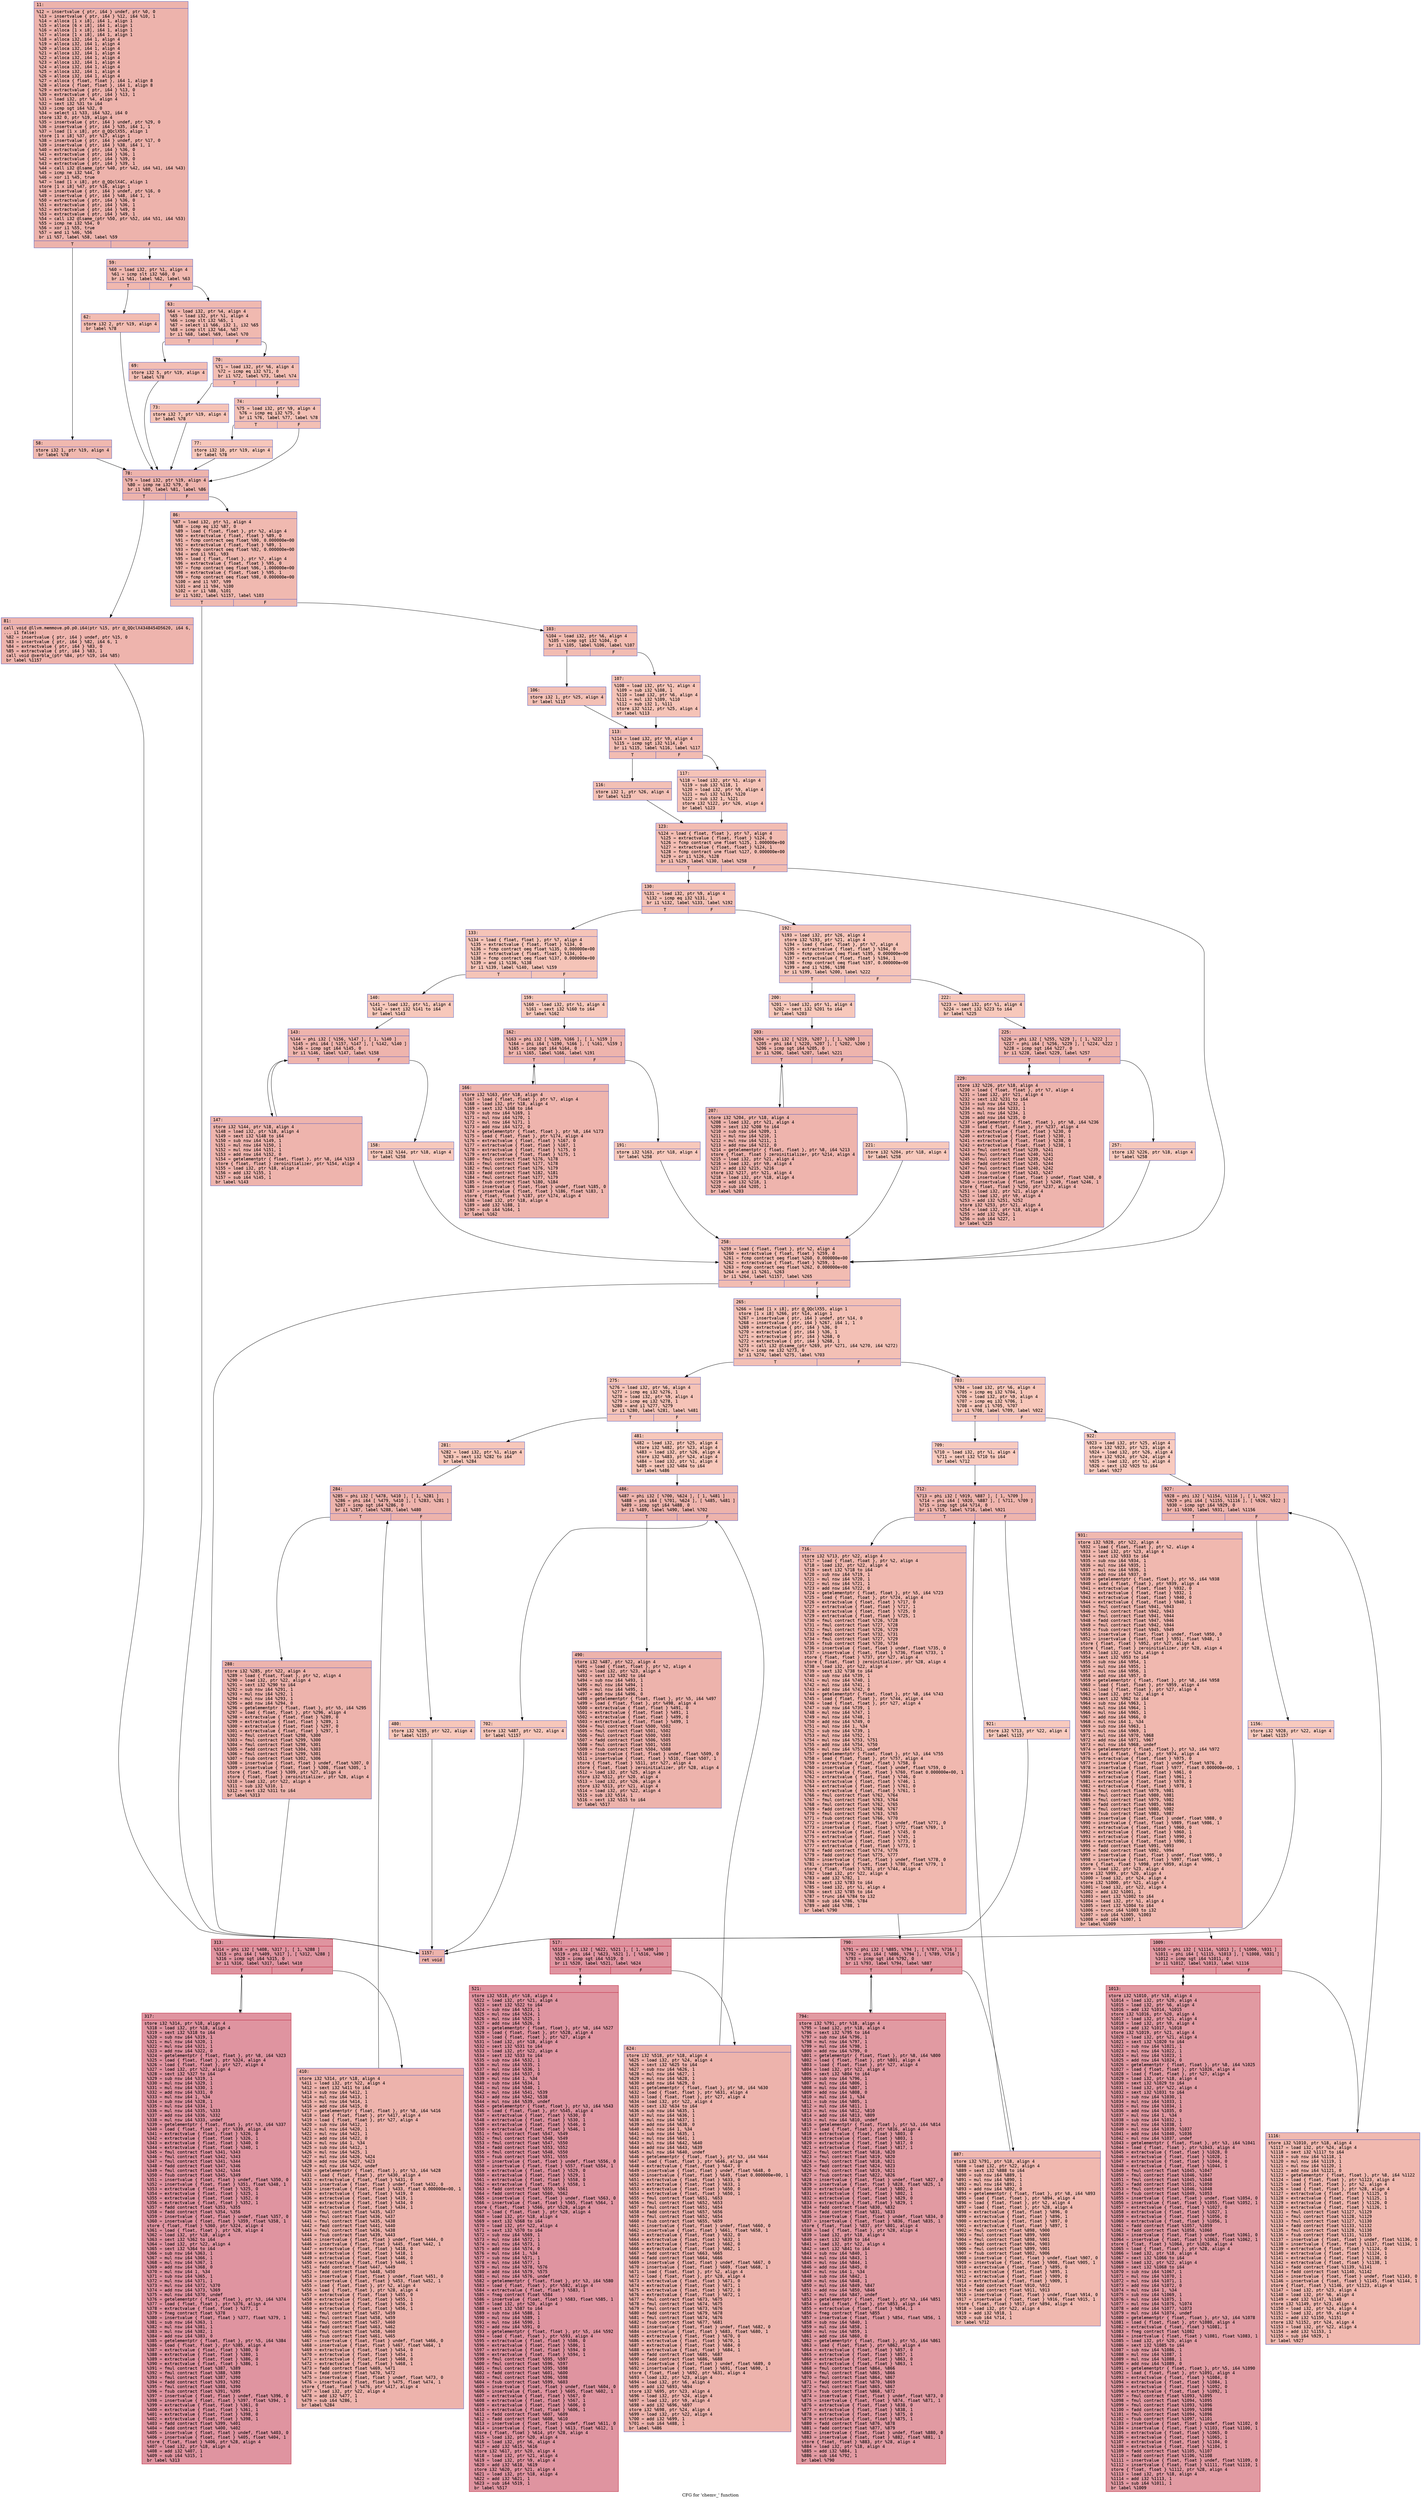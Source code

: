 digraph "CFG for 'chemv_' function" {
	label="CFG for 'chemv_' function";

	Node0x55ee0fb996f0 [shape=record,color="#3d50c3ff", style=filled, fillcolor="#d6524470" fontname="Courier",label="{11:\l|  %12 = insertvalue \{ ptr, i64 \} undef, ptr %0, 0\l  %13 = insertvalue \{ ptr, i64 \} %12, i64 %10, 1\l  %14 = alloca [1 x i8], i64 1, align 1\l  %15 = alloca [6 x i8], i64 1, align 1\l  %16 = alloca [1 x i8], i64 1, align 1\l  %17 = alloca [1 x i8], i64 1, align 1\l  %18 = alloca i32, i64 1, align 4\l  %19 = alloca i32, i64 1, align 4\l  %20 = alloca i32, i64 1, align 4\l  %21 = alloca i32, i64 1, align 4\l  %22 = alloca i32, i64 1, align 4\l  %23 = alloca i32, i64 1, align 4\l  %24 = alloca i32, i64 1, align 4\l  %25 = alloca i32, i64 1, align 4\l  %26 = alloca i32, i64 1, align 4\l  %27 = alloca \{ float, float \}, i64 1, align 8\l  %28 = alloca \{ float, float \}, i64 1, align 8\l  %29 = extractvalue \{ ptr, i64 \} %13, 0\l  %30 = extractvalue \{ ptr, i64 \} %13, 1\l  %31 = load i32, ptr %4, align 4\l  %32 = sext i32 %31 to i64\l  %33 = icmp sgt i64 %32, 0\l  %34 = select i1 %33, i64 %32, i64 0\l  store i32 0, ptr %19, align 4\l  %35 = insertvalue \{ ptr, i64 \} undef, ptr %29, 0\l  %36 = insertvalue \{ ptr, i64 \} %35, i64 1, 1\l  %37 = load [1 x i8], ptr @_QQclX55, align 1\l  store [1 x i8] %37, ptr %17, align 1\l  %38 = insertvalue \{ ptr, i64 \} undef, ptr %17, 0\l  %39 = insertvalue \{ ptr, i64 \} %38, i64 1, 1\l  %40 = extractvalue \{ ptr, i64 \} %36, 0\l  %41 = extractvalue \{ ptr, i64 \} %36, 1\l  %42 = extractvalue \{ ptr, i64 \} %39, 0\l  %43 = extractvalue \{ ptr, i64 \} %39, 1\l  %44 = call i32 @lsame_(ptr %40, ptr %42, i64 %41, i64 %43)\l  %45 = icmp ne i32 %44, 0\l  %46 = xor i1 %45, true\l  %47 = load [1 x i8], ptr @_QQclX4C, align 1\l  store [1 x i8] %47, ptr %16, align 1\l  %48 = insertvalue \{ ptr, i64 \} undef, ptr %16, 0\l  %49 = insertvalue \{ ptr, i64 \} %48, i64 1, 1\l  %50 = extractvalue \{ ptr, i64 \} %36, 0\l  %51 = extractvalue \{ ptr, i64 \} %36, 1\l  %52 = extractvalue \{ ptr, i64 \} %49, 0\l  %53 = extractvalue \{ ptr, i64 \} %49, 1\l  %54 = call i32 @lsame_(ptr %50, ptr %52, i64 %51, i64 %53)\l  %55 = icmp ne i32 %54, 0\l  %56 = xor i1 %55, true\l  %57 = and i1 %46, %56\l  br i1 %57, label %58, label %59\l|{<s0>T|<s1>F}}"];
	Node0x55ee0fb996f0:s0 -> Node0x55ee0fb9bb00[tooltip="11 -> 58\nProbability 50.00%" ];
	Node0x55ee0fb996f0:s1 -> Node0x55ee0fb9bb50[tooltip="11 -> 59\nProbability 50.00%" ];
	Node0x55ee0fb9bb00 [shape=record,color="#3d50c3ff", style=filled, fillcolor="#dc5d4a70" fontname="Courier",label="{58:\l|  store i32 1, ptr %19, align 4\l  br label %78\l}"];
	Node0x55ee0fb9bb00 -> Node0x55ee0fb9bcf0[tooltip="58 -> 78\nProbability 100.00%" ];
	Node0x55ee0fb9bb50 [shape=record,color="#3d50c3ff", style=filled, fillcolor="#dc5d4a70" fontname="Courier",label="{59:\l|  %60 = load i32, ptr %1, align 4\l  %61 = icmp slt i32 %60, 0\l  br i1 %61, label %62, label %63\l|{<s0>T|<s1>F}}"];
	Node0x55ee0fb9bb50:s0 -> Node0x55ee0fb9bec0[tooltip="59 -> 62\nProbability 37.50%" ];
	Node0x55ee0fb9bb50:s1 -> Node0x55ee0fb9bf10[tooltip="59 -> 63\nProbability 62.50%" ];
	Node0x55ee0fb9bec0 [shape=record,color="#3d50c3ff", style=filled, fillcolor="#e1675170" fontname="Courier",label="{62:\l|  store i32 2, ptr %19, align 4\l  br label %78\l}"];
	Node0x55ee0fb9bec0 -> Node0x55ee0fb9bcf0[tooltip="62 -> 78\nProbability 100.00%" ];
	Node0x55ee0fb9bf10 [shape=record,color="#3d50c3ff", style=filled, fillcolor="#de614d70" fontname="Courier",label="{63:\l|  %64 = load i32, ptr %4, align 4\l  %65 = load i32, ptr %1, align 4\l  %66 = icmp slt i32 %65, 1\l  %67 = select i1 %66, i32 1, i32 %65\l  %68 = icmp slt i32 %64, %67\l  br i1 %68, label %69, label %70\l|{<s0>T|<s1>F}}"];
	Node0x55ee0fb9bf10:s0 -> Node0x55ee0fb9c3f0[tooltip="63 -> 69\nProbability 50.00%" ];
	Node0x55ee0fb9bf10:s1 -> Node0x55ee0fb9c440[tooltip="63 -> 70\nProbability 50.00%" ];
	Node0x55ee0fb9c3f0 [shape=record,color="#3d50c3ff", style=filled, fillcolor="#e36c5570" fontname="Courier",label="{69:\l|  store i32 5, ptr %19, align 4\l  br label %78\l}"];
	Node0x55ee0fb9c3f0 -> Node0x55ee0fb9bcf0[tooltip="69 -> 78\nProbability 100.00%" ];
	Node0x55ee0fb9c440 [shape=record,color="#3d50c3ff", style=filled, fillcolor="#e36c5570" fontname="Courier",label="{70:\l|  %71 = load i32, ptr %6, align 4\l  %72 = icmp eq i32 %71, 0\l  br i1 %72, label %73, label %74\l|{<s0>T|<s1>F}}"];
	Node0x55ee0fb9c440:s0 -> Node0x55ee0fb9c760[tooltip="70 -> 73\nProbability 37.50%" ];
	Node0x55ee0fb9c440:s1 -> Node0x55ee0fb9c7b0[tooltip="70 -> 74\nProbability 62.50%" ];
	Node0x55ee0fb9c760 [shape=record,color="#3d50c3ff", style=filled, fillcolor="#e8765c70" fontname="Courier",label="{73:\l|  store i32 7, ptr %19, align 4\l  br label %78\l}"];
	Node0x55ee0fb9c760 -> Node0x55ee0fb9bcf0[tooltip="73 -> 78\nProbability 100.00%" ];
	Node0x55ee0fb9c7b0 [shape=record,color="#3d50c3ff", style=filled, fillcolor="#e5705870" fontname="Courier",label="{74:\l|  %75 = load i32, ptr %9, align 4\l  %76 = icmp eq i32 %75, 0\l  br i1 %76, label %77, label %78\l|{<s0>T|<s1>F}}"];
	Node0x55ee0fb9c7b0:s0 -> Node0x55ee0fb9cad0[tooltip="74 -> 77\nProbability 37.50%" ];
	Node0x55ee0fb9c7b0:s1 -> Node0x55ee0fb9bcf0[tooltip="74 -> 78\nProbability 62.50%" ];
	Node0x55ee0fb9cad0 [shape=record,color="#3d50c3ff", style=filled, fillcolor="#ec7f6370" fontname="Courier",label="{77:\l|  store i32 10, ptr %19, align 4\l  br label %78\l}"];
	Node0x55ee0fb9cad0 -> Node0x55ee0fb9bcf0[tooltip="77 -> 78\nProbability 100.00%" ];
	Node0x55ee0fb9bcf0 [shape=record,color="#3d50c3ff", style=filled, fillcolor="#d6524470" fontname="Courier",label="{78:\l|  %79 = load i32, ptr %19, align 4\l  %80 = icmp ne i32 %79, 0\l  br i1 %80, label %81, label %86\l|{<s0>T|<s1>F}}"];
	Node0x55ee0fb9bcf0:s0 -> Node0x55ee0fb9cdf0[tooltip="78 -> 81\nProbability 62.50%" ];
	Node0x55ee0fb9bcf0:s1 -> Node0x55ee0fb9ce40[tooltip="78 -> 86\nProbability 37.50%" ];
	Node0x55ee0fb9cdf0 [shape=record,color="#3d50c3ff", style=filled, fillcolor="#d8564670" fontname="Courier",label="{81:\l|  call void @llvm.memmove.p0.p0.i64(ptr %15, ptr @_QQclX4348454D5620, i64 6,\l... i1 false)\l  %82 = insertvalue \{ ptr, i64 \} undef, ptr %15, 0\l  %83 = insertvalue \{ ptr, i64 \} %82, i64 6, 1\l  %84 = extractvalue \{ ptr, i64 \} %83, 0\l  %85 = extractvalue \{ ptr, i64 \} %83, 1\l  call void @xerbla_(ptr %84, ptr %19, i64 %85)\l  br label %1157\l}"];
	Node0x55ee0fb9cdf0 -> Node0x55ee0fb9d440[tooltip="81 -> 1157\nProbability 100.00%" ];
	Node0x55ee0fb9ce40 [shape=record,color="#3d50c3ff", style=filled, fillcolor="#de614d70" fontname="Courier",label="{86:\l|  %87 = load i32, ptr %1, align 4\l  %88 = icmp eq i32 %87, 0\l  %89 = load \{ float, float \}, ptr %2, align 4\l  %90 = extractvalue \{ float, float \} %89, 0\l  %91 = fcmp contract oeq float %90, 0.000000e+00\l  %92 = extractvalue \{ float, float \} %89, 1\l  %93 = fcmp contract oeq float %92, 0.000000e+00\l  %94 = and i1 %91, %93\l  %95 = load \{ float, float \}, ptr %7, align 4\l  %96 = extractvalue \{ float, float \} %95, 0\l  %97 = fcmp contract oeq float %96, 1.000000e+00\l  %98 = extractvalue \{ float, float \} %95, 1\l  %99 = fcmp contract oeq float %98, 0.000000e+00\l  %100 = and i1 %97, %99\l  %101 = and i1 %94, %100\l  %102 = or i1 %88, %101\l  br i1 %102, label %1157, label %103\l|{<s0>T|<s1>F}}"];
	Node0x55ee0fb9ce40:s0 -> Node0x55ee0fb9d440[tooltip="86 -> 1157\nProbability 50.00%" ];
	Node0x55ee0fb9ce40:s1 -> Node0x55ee0fb9afa0[tooltip="86 -> 103\nProbability 50.00%" ];
	Node0x55ee0fb9afa0 [shape=record,color="#3d50c3ff", style=filled, fillcolor="#e1675170" fontname="Courier",label="{103:\l|  %104 = load i32, ptr %6, align 4\l  %105 = icmp sgt i32 %104, 0\l  br i1 %105, label %106, label %107\l|{<s0>T|<s1>F}}"];
	Node0x55ee0fb9afa0:s0 -> Node0x55ee0fb9b1b0[tooltip="103 -> 106\nProbability 62.50%" ];
	Node0x55ee0fb9afa0:s1 -> Node0x55ee0fb9b200[tooltip="103 -> 107\nProbability 37.50%" ];
	Node0x55ee0fb9b1b0 [shape=record,color="#3d50c3ff", style=filled, fillcolor="#e5705870" fontname="Courier",label="{106:\l|  store i32 1, ptr %25, align 4\l  br label %113\l}"];
	Node0x55ee0fb9b1b0 -> Node0x55ee0fb9e9f0[tooltip="106 -> 113\nProbability 100.00%" ];
	Node0x55ee0fb9b200 [shape=record,color="#3d50c3ff", style=filled, fillcolor="#e8765c70" fontname="Courier",label="{107:\l|  %108 = load i32, ptr %1, align 4\l  %109 = sub i32 %108, 1\l  %110 = load i32, ptr %6, align 4\l  %111 = mul i32 %109, %110\l  %112 = sub i32 1, %111\l  store i32 %112, ptr %25, align 4\l  br label %113\l}"];
	Node0x55ee0fb9b200 -> Node0x55ee0fb9e9f0[tooltip="107 -> 113\nProbability 100.00%" ];
	Node0x55ee0fb9e9f0 [shape=record,color="#3d50c3ff", style=filled, fillcolor="#e1675170" fontname="Courier",label="{113:\l|  %114 = load i32, ptr %9, align 4\l  %115 = icmp sgt i32 %114, 0\l  br i1 %115, label %116, label %117\l|{<s0>T|<s1>F}}"];
	Node0x55ee0fb9e9f0:s0 -> Node0x55ee0fb9ef80[tooltip="113 -> 116\nProbability 62.50%" ];
	Node0x55ee0fb9e9f0:s1 -> Node0x55ee0fb9efd0[tooltip="113 -> 117\nProbability 37.50%" ];
	Node0x55ee0fb9ef80 [shape=record,color="#3d50c3ff", style=filled, fillcolor="#e5705870" fontname="Courier",label="{116:\l|  store i32 1, ptr %26, align 4\l  br label %123\l}"];
	Node0x55ee0fb9ef80 -> Node0x55ee0fb9f170[tooltip="116 -> 123\nProbability 100.00%" ];
	Node0x55ee0fb9efd0 [shape=record,color="#3d50c3ff", style=filled, fillcolor="#e8765c70" fontname="Courier",label="{117:\l|  %118 = load i32, ptr %1, align 4\l  %119 = sub i32 %118, 1\l  %120 = load i32, ptr %9, align 4\l  %121 = mul i32 %119, %120\l  %122 = sub i32 1, %121\l  store i32 %122, ptr %26, align 4\l  br label %123\l}"];
	Node0x55ee0fb9efd0 -> Node0x55ee0fb9f170[tooltip="117 -> 123\nProbability 100.00%" ];
	Node0x55ee0fb9f170 [shape=record,color="#3d50c3ff", style=filled, fillcolor="#e1675170" fontname="Courier",label="{123:\l|  %124 = load \{ float, float \}, ptr %7, align 4\l  %125 = extractvalue \{ float, float \} %124, 0\l  %126 = fcmp contract une float %125, 1.000000e+00\l  %127 = extractvalue \{ float, float \} %124, 1\l  %128 = fcmp contract une float %127, 0.000000e+00\l  %129 = or i1 %126, %128\l  br i1 %129, label %130, label %258\l|{<s0>T|<s1>F}}"];
	Node0x55ee0fb9f170:s0 -> Node0x55ee0fb9f940[tooltip="123 -> 130\nProbability 50.00%" ];
	Node0x55ee0fb9f170:s1 -> Node0x55ee0fb9f990[tooltip="123 -> 258\nProbability 50.00%" ];
	Node0x55ee0fb9f940 [shape=record,color="#3d50c3ff", style=filled, fillcolor="#e5705870" fontname="Courier",label="{130:\l|  %131 = load i32, ptr %9, align 4\l  %132 = icmp eq i32 %131, 1\l  br i1 %132, label %133, label %192\l|{<s0>T|<s1>F}}"];
	Node0x55ee0fb9f940:s0 -> Node0x55ee0fb9fba0[tooltip="130 -> 133\nProbability 50.00%" ];
	Node0x55ee0fb9f940:s1 -> Node0x55ee0fb9fbf0[tooltip="130 -> 192\nProbability 50.00%" ];
	Node0x55ee0fb9fba0 [shape=record,color="#3d50c3ff", style=filled, fillcolor="#e97a5f70" fontname="Courier",label="{133:\l|  %134 = load \{ float, float \}, ptr %7, align 4\l  %135 = extractvalue \{ float, float \} %134, 0\l  %136 = fcmp contract oeq float %135, 0.000000e+00\l  %137 = extractvalue \{ float, float \} %134, 1\l  %138 = fcmp contract oeq float %137, 0.000000e+00\l  %139 = and i1 %136, %138\l  br i1 %139, label %140, label %159\l|{<s0>T|<s1>F}}"];
	Node0x55ee0fb9fba0:s0 -> Node0x55ee0fba0040[tooltip="133 -> 140\nProbability 50.00%" ];
	Node0x55ee0fb9fba0:s1 -> Node0x55ee0fba0090[tooltip="133 -> 159\nProbability 50.00%" ];
	Node0x55ee0fba0040 [shape=record,color="#3d50c3ff", style=filled, fillcolor="#ed836670" fontname="Courier",label="{140:\l|  %141 = load i32, ptr %1, align 4\l  %142 = sext i32 %141 to i64\l  br label %143\l}"];
	Node0x55ee0fba0040 -> Node0x55ee0fba0280[tooltip="140 -> 143\nProbability 100.00%" ];
	Node0x55ee0fba0280 [shape=record,color="#3d50c3ff", style=filled, fillcolor="#d8564670" fontname="Courier",label="{143:\l|  %144 = phi i32 [ %156, %147 ], [ 1, %140 ]\l  %145 = phi i64 [ %157, %147 ], [ %142, %140 ]\l  %146 = icmp sgt i64 %145, 0\l  br i1 %146, label %147, label %158\l|{<s0>T|<s1>F}}"];
	Node0x55ee0fba0280:s0 -> Node0x55ee0fba0340[tooltip="143 -> 147\nProbability 96.88%" ];
	Node0x55ee0fba0280:s1 -> Node0x55ee0fba05a0[tooltip="143 -> 158\nProbability 3.12%" ];
	Node0x55ee0fba0340 [shape=record,color="#3d50c3ff", style=filled, fillcolor="#d8564670" fontname="Courier",label="{147:\l|  store i32 %144, ptr %18, align 4\l  %148 = load i32, ptr %18, align 4\l  %149 = sext i32 %148 to i64\l  %150 = sub nsw i64 %149, 1\l  %151 = mul nsw i64 %150, 1\l  %152 = mul nsw i64 %151, 1\l  %153 = add nsw i64 %152, 0\l  %154 = getelementptr \{ float, float \}, ptr %8, i64 %153\l  store \{ float, float \} zeroinitializer, ptr %154, align 4\l  %155 = load i32, ptr %18, align 4\l  %156 = add i32 %155, 1\l  %157 = sub i64 %145, 1\l  br label %143\l}"];
	Node0x55ee0fba0340 -> Node0x55ee0fba0280[tooltip="147 -> 143\nProbability 100.00%" ];
	Node0x55ee0fba05a0 [shape=record,color="#3d50c3ff", style=filled, fillcolor="#ed836670" fontname="Courier",label="{158:\l|  store i32 %144, ptr %18, align 4\l  br label %258\l}"];
	Node0x55ee0fba05a0 -> Node0x55ee0fb9f990[tooltip="158 -> 258\nProbability 100.00%" ];
	Node0x55ee0fba0090 [shape=record,color="#3d50c3ff", style=filled, fillcolor="#ed836670" fontname="Courier",label="{159:\l|  %160 = load i32, ptr %1, align 4\l  %161 = sext i32 %160 to i64\l  br label %162\l}"];
	Node0x55ee0fba0090 -> Node0x55ee0fba0fc0[tooltip="159 -> 162\nProbability 100.00%" ];
	Node0x55ee0fba0fc0 [shape=record,color="#3d50c3ff", style=filled, fillcolor="#d8564670" fontname="Courier",label="{162:\l|  %163 = phi i32 [ %189, %166 ], [ 1, %159 ]\l  %164 = phi i64 [ %190, %166 ], [ %161, %159 ]\l  %165 = icmp sgt i64 %164, 0\l  br i1 %165, label %166, label %191\l|{<s0>T|<s1>F}}"];
	Node0x55ee0fba0fc0:s0 -> Node0x55ee0fba1080[tooltip="162 -> 166\nProbability 96.88%" ];
	Node0x55ee0fba0fc0:s1 -> Node0x55ee0fba12e0[tooltip="162 -> 191\nProbability 3.12%" ];
	Node0x55ee0fba1080 [shape=record,color="#3d50c3ff", style=filled, fillcolor="#d8564670" fontname="Courier",label="{166:\l|  store i32 %163, ptr %18, align 4\l  %167 = load \{ float, float \}, ptr %7, align 4\l  %168 = load i32, ptr %18, align 4\l  %169 = sext i32 %168 to i64\l  %170 = sub nsw i64 %169, 1\l  %171 = mul nsw i64 %170, 1\l  %172 = mul nsw i64 %171, 1\l  %173 = add nsw i64 %172, 0\l  %174 = getelementptr \{ float, float \}, ptr %8, i64 %173\l  %175 = load \{ float, float \}, ptr %174, align 4\l  %176 = extractvalue \{ float, float \} %167, 0\l  %177 = extractvalue \{ float, float \} %167, 1\l  %178 = extractvalue \{ float, float \} %175, 0\l  %179 = extractvalue \{ float, float \} %175, 1\l  %180 = fmul contract float %176, %178\l  %181 = fmul contract float %177, %178\l  %182 = fmul contract float %176, %179\l  %183 = fadd contract float %182, %181\l  %184 = fmul contract float %177, %179\l  %185 = fsub contract float %180, %184\l  %186 = insertvalue \{ float, float \} undef, float %185, 0\l  %187 = insertvalue \{ float, float \} %186, float %183, 1\l  store \{ float, float \} %187, ptr %174, align 4\l  %188 = load i32, ptr %18, align 4\l  %189 = add i32 %188, 1\l  %190 = sub i64 %164, 1\l  br label %162\l}"];
	Node0x55ee0fba1080 -> Node0x55ee0fba0fc0[tooltip="166 -> 162\nProbability 100.00%" ];
	Node0x55ee0fba12e0 [shape=record,color="#3d50c3ff", style=filled, fillcolor="#ed836670" fontname="Courier",label="{191:\l|  store i32 %163, ptr %18, align 4\l  br label %258\l}"];
	Node0x55ee0fba12e0 -> Node0x55ee0fb9f990[tooltip="191 -> 258\nProbability 100.00%" ];
	Node0x55ee0fb9fbf0 [shape=record,color="#3d50c3ff", style=filled, fillcolor="#e97a5f70" fontname="Courier",label="{192:\l|  %193 = load i32, ptr %26, align 4\l  store i32 %193, ptr %21, align 4\l  %194 = load \{ float, float \}, ptr %7, align 4\l  %195 = extractvalue \{ float, float \} %194, 0\l  %196 = fcmp contract oeq float %195, 0.000000e+00\l  %197 = extractvalue \{ float, float \} %194, 1\l  %198 = fcmp contract oeq float %197, 0.000000e+00\l  %199 = and i1 %196, %198\l  br i1 %199, label %200, label %222\l|{<s0>T|<s1>F}}"];
	Node0x55ee0fb9fbf0:s0 -> Node0x55ee0fb9df60[tooltip="192 -> 200\nProbability 50.00%" ];
	Node0x55ee0fb9fbf0:s1 -> Node0x55ee0fb9dfb0[tooltip="192 -> 222\nProbability 50.00%" ];
	Node0x55ee0fb9df60 [shape=record,color="#3d50c3ff", style=filled, fillcolor="#ed836670" fontname="Courier",label="{200:\l|  %201 = load i32, ptr %1, align 4\l  %202 = sext i32 %201 to i64\l  br label %203\l}"];
	Node0x55ee0fb9df60 -> Node0x55ee0fb9e1a0[tooltip="200 -> 203\nProbability 100.00%" ];
	Node0x55ee0fb9e1a0 [shape=record,color="#3d50c3ff", style=filled, fillcolor="#d8564670" fontname="Courier",label="{203:\l|  %204 = phi i32 [ %219, %207 ], [ 1, %200 ]\l  %205 = phi i64 [ %220, %207 ], [ %202, %200 ]\l  %206 = icmp sgt i64 %205, 0\l  br i1 %206, label %207, label %221\l|{<s0>T|<s1>F}}"];
	Node0x55ee0fb9e1a0:s0 -> Node0x55ee0fb9e260[tooltip="203 -> 207\nProbability 96.88%" ];
	Node0x55ee0fb9e1a0:s1 -> Node0x55ee0fb9e4c0[tooltip="203 -> 221\nProbability 3.12%" ];
	Node0x55ee0fb9e260 [shape=record,color="#3d50c3ff", style=filled, fillcolor="#d8564670" fontname="Courier",label="{207:\l|  store i32 %204, ptr %18, align 4\l  %208 = load i32, ptr %21, align 4\l  %209 = sext i32 %208 to i64\l  %210 = sub nsw i64 %209, 1\l  %211 = mul nsw i64 %210, 1\l  %212 = mul nsw i64 %211, 1\l  %213 = add nsw i64 %212, 0\l  %214 = getelementptr \{ float, float \}, ptr %8, i64 %213\l  store \{ float, float \} zeroinitializer, ptr %214, align 4\l  %215 = load i32, ptr %21, align 4\l  %216 = load i32, ptr %9, align 4\l  %217 = add i32 %215, %216\l  store i32 %217, ptr %21, align 4\l  %218 = load i32, ptr %18, align 4\l  %219 = add i32 %218, 1\l  %220 = sub i64 %205, 1\l  br label %203\l}"];
	Node0x55ee0fb9e260 -> Node0x55ee0fb9e1a0[tooltip="207 -> 203\nProbability 100.00%" ];
	Node0x55ee0fb9e4c0 [shape=record,color="#3d50c3ff", style=filled, fillcolor="#ed836670" fontname="Courier",label="{221:\l|  store i32 %204, ptr %18, align 4\l  br label %258\l}"];
	Node0x55ee0fb9e4c0 -> Node0x55ee0fb9f990[tooltip="221 -> 258\nProbability 100.00%" ];
	Node0x55ee0fb9dfb0 [shape=record,color="#3d50c3ff", style=filled, fillcolor="#ed836670" fontname="Courier",label="{222:\l|  %223 = load i32, ptr %1, align 4\l  %224 = sext i32 %223 to i64\l  br label %225\l}"];
	Node0x55ee0fb9dfb0 -> Node0x55ee0fb9e990[tooltip="222 -> 225\nProbability 100.00%" ];
	Node0x55ee0fb9e990 [shape=record,color="#3d50c3ff", style=filled, fillcolor="#d8564670" fontname="Courier",label="{225:\l|  %226 = phi i32 [ %255, %229 ], [ 1, %222 ]\l  %227 = phi i64 [ %256, %229 ], [ %224, %222 ]\l  %228 = icmp sgt i64 %227, 0\l  br i1 %228, label %229, label %257\l|{<s0>T|<s1>F}}"];
	Node0x55ee0fb9e990:s0 -> Node0x55ee0fbb9410[tooltip="225 -> 229\nProbability 96.88%" ];
	Node0x55ee0fb9e990:s1 -> Node0x55ee0fbb9670[tooltip="225 -> 257\nProbability 3.12%" ];
	Node0x55ee0fbb9410 [shape=record,color="#3d50c3ff", style=filled, fillcolor="#d8564670" fontname="Courier",label="{229:\l|  store i32 %226, ptr %18, align 4\l  %230 = load \{ float, float \}, ptr %7, align 4\l  %231 = load i32, ptr %21, align 4\l  %232 = sext i32 %231 to i64\l  %233 = sub nsw i64 %232, 1\l  %234 = mul nsw i64 %233, 1\l  %235 = mul nsw i64 %234, 1\l  %236 = add nsw i64 %235, 0\l  %237 = getelementptr \{ float, float \}, ptr %8, i64 %236\l  %238 = load \{ float, float \}, ptr %237, align 4\l  %239 = extractvalue \{ float, float \} %230, 0\l  %240 = extractvalue \{ float, float \} %230, 1\l  %241 = extractvalue \{ float, float \} %238, 0\l  %242 = extractvalue \{ float, float \} %238, 1\l  %243 = fmul contract float %239, %241\l  %244 = fmul contract float %240, %241\l  %245 = fmul contract float %239, %242\l  %246 = fadd contract float %245, %244\l  %247 = fmul contract float %240, %242\l  %248 = fsub contract float %243, %247\l  %249 = insertvalue \{ float, float \} undef, float %248, 0\l  %250 = insertvalue \{ float, float \} %249, float %246, 1\l  store \{ float, float \} %250, ptr %237, align 4\l  %251 = load i32, ptr %21, align 4\l  %252 = load i32, ptr %9, align 4\l  %253 = add i32 %251, %252\l  store i32 %253, ptr %21, align 4\l  %254 = load i32, ptr %18, align 4\l  %255 = add i32 %254, 1\l  %256 = sub i64 %227, 1\l  br label %225\l}"];
	Node0x55ee0fbb9410 -> Node0x55ee0fb9e990[tooltip="229 -> 225\nProbability 100.00%" ];
	Node0x55ee0fbb9670 [shape=record,color="#3d50c3ff", style=filled, fillcolor="#ed836670" fontname="Courier",label="{257:\l|  store i32 %226, ptr %18, align 4\l  br label %258\l}"];
	Node0x55ee0fbb9670 -> Node0x55ee0fb9f990[tooltip="257 -> 258\nProbability 100.00%" ];
	Node0x55ee0fb9f990 [shape=record,color="#3d50c3ff", style=filled, fillcolor="#e1675170" fontname="Courier",label="{258:\l|  %259 = load \{ float, float \}, ptr %2, align 4\l  %260 = extractvalue \{ float, float \} %259, 0\l  %261 = fcmp contract oeq float %260, 0.000000e+00\l  %262 = extractvalue \{ float, float \} %259, 1\l  %263 = fcmp contract oeq float %262, 0.000000e+00\l  %264 = and i1 %261, %263\l  br i1 %264, label %1157, label %265\l|{<s0>T|<s1>F}}"];
	Node0x55ee0fb9f990:s0 -> Node0x55ee0fb9d440[tooltip="258 -> 1157\nProbability 50.00%" ];
	Node0x55ee0fb9f990:s1 -> Node0x55ee0fbbad20[tooltip="258 -> 265\nProbability 50.00%" ];
	Node0x55ee0fbbad20 [shape=record,color="#3d50c3ff", style=filled, fillcolor="#e5705870" fontname="Courier",label="{265:\l|  %266 = load [1 x i8], ptr @_QQclX55, align 1\l  store [1 x i8] %266, ptr %14, align 1\l  %267 = insertvalue \{ ptr, i64 \} undef, ptr %14, 0\l  %268 = insertvalue \{ ptr, i64 \} %267, i64 1, 1\l  %269 = extractvalue \{ ptr, i64 \} %36, 0\l  %270 = extractvalue \{ ptr, i64 \} %36, 1\l  %271 = extractvalue \{ ptr, i64 \} %268, 0\l  %272 = extractvalue \{ ptr, i64 \} %268, 1\l  %273 = call i32 @lsame_(ptr %269, ptr %271, i64 %270, i64 %272)\l  %274 = icmp ne i32 %273, 0\l  br i1 %274, label %275, label %703\l|{<s0>T|<s1>F}}"];
	Node0x55ee0fbbad20:s0 -> Node0x55ee0fbbb4c0[tooltip="265 -> 275\nProbability 62.50%" ];
	Node0x55ee0fbbad20:s1 -> Node0x55ee0fbbb510[tooltip="265 -> 703\nProbability 37.50%" ];
	Node0x55ee0fbbb4c0 [shape=record,color="#3d50c3ff", style=filled, fillcolor="#e8765c70" fontname="Courier",label="{275:\l|  %276 = load i32, ptr %6, align 4\l  %277 = icmp eq i32 %276, 1\l  %278 = load i32, ptr %9, align 4\l  %279 = icmp eq i32 %278, 1\l  %280 = and i1 %277, %279\l  br i1 %280, label %281, label %481\l|{<s0>T|<s1>F}}"];
	Node0x55ee0fbbb4c0:s0 -> Node0x55ee0fbbb8c0[tooltip="275 -> 281\nProbability 50.00%" ];
	Node0x55ee0fbbb4c0:s1 -> Node0x55ee0fbbb910[tooltip="275 -> 481\nProbability 50.00%" ];
	Node0x55ee0fbbb8c0 [shape=record,color="#3d50c3ff", style=filled, fillcolor="#ec7f6370" fontname="Courier",label="{281:\l|  %282 = load i32, ptr %1, align 4\l  %283 = sext i32 %282 to i64\l  br label %284\l}"];
	Node0x55ee0fbbb8c0 -> Node0x55ee0fbbbb00[tooltip="281 -> 284\nProbability 100.00%" ];
	Node0x55ee0fbbbb00 [shape=record,color="#3d50c3ff", style=filled, fillcolor="#d6524470" fontname="Courier",label="{284:\l|  %285 = phi i32 [ %478, %410 ], [ 1, %281 ]\l  %286 = phi i64 [ %479, %410 ], [ %283, %281 ]\l  %287 = icmp sgt i64 %286, 0\l  br i1 %287, label %288, label %480\l|{<s0>T|<s1>F}}"];
	Node0x55ee0fbbbb00:s0 -> Node0x55ee0fbbbe20[tooltip="284 -> 288\nProbability 96.88%" ];
	Node0x55ee0fbbbb00:s1 -> Node0x55ee0fbbbe70[tooltip="284 -> 480\nProbability 3.12%" ];
	Node0x55ee0fbbbe20 [shape=record,color="#3d50c3ff", style=filled, fillcolor="#d6524470" fontname="Courier",label="{288:\l|  store i32 %285, ptr %22, align 4\l  %289 = load \{ float, float \}, ptr %2, align 4\l  %290 = load i32, ptr %22, align 4\l  %291 = sext i32 %290 to i64\l  %292 = sub nsw i64 %291, 1\l  %293 = mul nsw i64 %292, 1\l  %294 = mul nsw i64 %293, 1\l  %295 = add nsw i64 %294, 0\l  %296 = getelementptr \{ float, float \}, ptr %5, i64 %295\l  %297 = load \{ float, float \}, ptr %296, align 4\l  %298 = extractvalue \{ float, float \} %289, 0\l  %299 = extractvalue \{ float, float \} %289, 1\l  %300 = extractvalue \{ float, float \} %297, 0\l  %301 = extractvalue \{ float, float \} %297, 1\l  %302 = fmul contract float %298, %300\l  %303 = fmul contract float %299, %300\l  %304 = fmul contract float %298, %301\l  %305 = fadd contract float %304, %303\l  %306 = fmul contract float %299, %301\l  %307 = fsub contract float %302, %306\l  %308 = insertvalue \{ float, float \} undef, float %307, 0\l  %309 = insertvalue \{ float, float \} %308, float %305, 1\l  store \{ float, float \} %309, ptr %27, align 4\l  store \{ float, float \} zeroinitializer, ptr %28, align 4\l  %310 = load i32, ptr %22, align 4\l  %311 = sub i32 %310, 1\l  %312 = sext i32 %311 to i64\l  br label %313\l}"];
	Node0x55ee0fbbbe20 -> Node0x55ee0fbbcea0[tooltip="288 -> 313\nProbability 100.00%" ];
	Node0x55ee0fbbcea0 [shape=record,color="#b70d28ff", style=filled, fillcolor="#b70d2870" fontname="Courier",label="{313:\l|  %314 = phi i32 [ %408, %317 ], [ 1, %288 ]\l  %315 = phi i64 [ %409, %317 ], [ %312, %288 ]\l  %316 = icmp sgt i64 %315, 0\l  br i1 %316, label %317, label %410\l|{<s0>T|<s1>F}}"];
	Node0x55ee0fbbcea0:s0 -> Node0x55ee0fbbcf60[tooltip="313 -> 317\nProbability 96.88%" ];
	Node0x55ee0fbbcea0:s1 -> Node0x55ee0fbbbbc0[tooltip="313 -> 410\nProbability 3.12%" ];
	Node0x55ee0fbbcf60 [shape=record,color="#b70d28ff", style=filled, fillcolor="#b70d2870" fontname="Courier",label="{317:\l|  store i32 %314, ptr %18, align 4\l  %318 = load i32, ptr %18, align 4\l  %319 = sext i32 %318 to i64\l  %320 = sub nsw i64 %319, 1\l  %321 = mul nsw i64 %320, 1\l  %322 = mul nsw i64 %321, 1\l  %323 = add nsw i64 %322, 0\l  %324 = getelementptr \{ float, float \}, ptr %8, i64 %323\l  %325 = load \{ float, float \}, ptr %324, align 4\l  %326 = load \{ float, float \}, ptr %27, align 4\l  %327 = load i32, ptr %22, align 4\l  %328 = sext i32 %327 to i64\l  %329 = sub nsw i64 %319, 1\l  %330 = mul nsw i64 %329, 1\l  %331 = mul nsw i64 %330, 1\l  %332 = add nsw i64 %331, 0\l  %333 = mul nsw i64 1, %34\l  %334 = sub nsw i64 %328, 1\l  %335 = mul nsw i64 %334, 1\l  %336 = mul nsw i64 %335, %333\l  %337 = add nsw i64 %336, %332\l  %338 = mul nsw i64 %333, undef\l  %339 = getelementptr \{ float, float \}, ptr %3, i64 %337\l  %340 = load \{ float, float \}, ptr %339, align 4\l  %341 = extractvalue \{ float, float \} %326, 0\l  %342 = extractvalue \{ float, float \} %326, 1\l  %343 = extractvalue \{ float, float \} %340, 0\l  %344 = extractvalue \{ float, float \} %340, 1\l  %345 = fmul contract float %341, %343\l  %346 = fmul contract float %342, %343\l  %347 = fmul contract float %341, %344\l  %348 = fadd contract float %347, %346\l  %349 = fmul contract float %342, %344\l  %350 = fsub contract float %345, %349\l  %351 = insertvalue \{ float, float \} undef, float %350, 0\l  %352 = insertvalue \{ float, float \} %351, float %348, 1\l  %353 = extractvalue \{ float, float \} %325, 0\l  %354 = extractvalue \{ float, float \} %325, 1\l  %355 = extractvalue \{ float, float \} %352, 0\l  %356 = extractvalue \{ float, float \} %352, 1\l  %357 = fadd contract float %353, %355\l  %358 = fadd contract float %354, %356\l  %359 = insertvalue \{ float, float \} undef, float %357, 0\l  %360 = insertvalue \{ float, float \} %359, float %358, 1\l  store \{ float, float \} %360, ptr %324, align 4\l  %361 = load \{ float, float \}, ptr %28, align 4\l  %362 = load i32, ptr %18, align 4\l  %363 = sext i32 %362 to i64\l  %364 = load i32, ptr %22, align 4\l  %365 = sext i32 %364 to i64\l  %366 = sub nsw i64 %363, 1\l  %367 = mul nsw i64 %366, 1\l  %368 = mul nsw i64 %367, 1\l  %369 = add nsw i64 %368, 0\l  %370 = mul nsw i64 1, %34\l  %371 = sub nsw i64 %365, 1\l  %372 = mul nsw i64 %371, 1\l  %373 = mul nsw i64 %372, %370\l  %374 = add nsw i64 %373, %369\l  %375 = mul nsw i64 %370, undef\l  %376 = getelementptr \{ float, float \}, ptr %3, i64 %374\l  %377 = load \{ float, float \}, ptr %376, align 4\l  %378 = extractvalue \{ float, float \} %377, 1\l  %379 = fneg contract float %378\l  %380 = insertvalue \{ float, float \} %377, float %379, 1\l  %381 = sub nsw i64 %363, 1\l  %382 = mul nsw i64 %381, 1\l  %383 = mul nsw i64 %382, 1\l  %384 = add nsw i64 %383, 0\l  %385 = getelementptr \{ float, float \}, ptr %5, i64 %384\l  %386 = load \{ float, float \}, ptr %385, align 4\l  %387 = extractvalue \{ float, float \} %380, 0\l  %388 = extractvalue \{ float, float \} %380, 1\l  %389 = extractvalue \{ float, float \} %386, 0\l  %390 = extractvalue \{ float, float \} %386, 1\l  %391 = fmul contract float %387, %389\l  %392 = fmul contract float %388, %389\l  %393 = fmul contract float %387, %390\l  %394 = fadd contract float %393, %392\l  %395 = fmul contract float %388, %390\l  %396 = fsub contract float %391, %395\l  %397 = insertvalue \{ float, float \} undef, float %396, 0\l  %398 = insertvalue \{ float, float \} %397, float %394, 1\l  %399 = extractvalue \{ float, float \} %361, 0\l  %400 = extractvalue \{ float, float \} %361, 1\l  %401 = extractvalue \{ float, float \} %398, 0\l  %402 = extractvalue \{ float, float \} %398, 1\l  %403 = fadd contract float %399, %401\l  %404 = fadd contract float %400, %402\l  %405 = insertvalue \{ float, float \} undef, float %403, 0\l  %406 = insertvalue \{ float, float \} %405, float %404, 1\l  store \{ float, float \} %406, ptr %28, align 4\l  %407 = load i32, ptr %18, align 4\l  %408 = add i32 %407, 1\l  %409 = sub i64 %315, 1\l  br label %313\l}"];
	Node0x55ee0fbbcf60 -> Node0x55ee0fbbcea0[tooltip="317 -> 313\nProbability 100.00%" ];
	Node0x55ee0fbbbbc0 [shape=record,color="#3d50c3ff", style=filled, fillcolor="#d6524470" fontname="Courier",label="{410:\l|  store i32 %314, ptr %18, align 4\l  %411 = load i32, ptr %22, align 4\l  %412 = sext i32 %411 to i64\l  %413 = sub nsw i64 %412, 1\l  %414 = mul nsw i64 %413, 1\l  %415 = mul nsw i64 %414, 1\l  %416 = add nsw i64 %415, 0\l  %417 = getelementptr \{ float, float \}, ptr %8, i64 %416\l  %418 = load \{ float, float \}, ptr %417, align 4\l  %419 = load \{ float, float \}, ptr %27, align 4\l  %420 = sub nsw i64 %412, 1\l  %421 = mul nsw i64 %420, 1\l  %422 = mul nsw i64 %421, 1\l  %423 = add nsw i64 %422, 0\l  %424 = mul nsw i64 1, %34\l  %425 = sub nsw i64 %412, 1\l  %426 = mul nsw i64 %425, 1\l  %427 = mul nsw i64 %426, %424\l  %428 = add nsw i64 %427, %423\l  %429 = mul nsw i64 %424, undef\l  %430 = getelementptr \{ float, float \}, ptr %3, i64 %428\l  %431 = load \{ float, float \}, ptr %430, align 4\l  %432 = extractvalue \{ float, float \} %431, 0\l  %433 = insertvalue \{ float, float \} undef, float %432, 0\l  %434 = insertvalue \{ float, float \} %433, float 0.000000e+00, 1\l  %435 = extractvalue \{ float, float \} %419, 0\l  %436 = extractvalue \{ float, float \} %419, 1\l  %437 = extractvalue \{ float, float \} %434, 0\l  %438 = extractvalue \{ float, float \} %434, 1\l  %439 = fmul contract float %435, %437\l  %440 = fmul contract float %436, %437\l  %441 = fmul contract float %435, %438\l  %442 = fadd contract float %441, %440\l  %443 = fmul contract float %436, %438\l  %444 = fsub contract float %439, %443\l  %445 = insertvalue \{ float, float \} undef, float %444, 0\l  %446 = insertvalue \{ float, float \} %445, float %442, 1\l  %447 = extractvalue \{ float, float \} %418, 0\l  %448 = extractvalue \{ float, float \} %418, 1\l  %449 = extractvalue \{ float, float \} %446, 0\l  %450 = extractvalue \{ float, float \} %446, 1\l  %451 = fadd contract float %447, %449\l  %452 = fadd contract float %448, %450\l  %453 = insertvalue \{ float, float \} undef, float %451, 0\l  %454 = insertvalue \{ float, float \} %453, float %452, 1\l  %455 = load \{ float, float \}, ptr %2, align 4\l  %456 = load \{ float, float \}, ptr %28, align 4\l  %457 = extractvalue \{ float, float \} %455, 0\l  %458 = extractvalue \{ float, float \} %455, 1\l  %459 = extractvalue \{ float, float \} %456, 0\l  %460 = extractvalue \{ float, float \} %456, 1\l  %461 = fmul contract float %457, %459\l  %462 = fmul contract float %458, %459\l  %463 = fmul contract float %457, %460\l  %464 = fadd contract float %463, %462\l  %465 = fmul contract float %458, %460\l  %466 = fsub contract float %461, %465\l  %467 = insertvalue \{ float, float \} undef, float %466, 0\l  %468 = insertvalue \{ float, float \} %467, float %464, 1\l  %469 = extractvalue \{ float, float \} %454, 0\l  %470 = extractvalue \{ float, float \} %454, 1\l  %471 = extractvalue \{ float, float \} %468, 0\l  %472 = extractvalue \{ float, float \} %468, 1\l  %473 = fadd contract float %469, %471\l  %474 = fadd contract float %470, %472\l  %475 = insertvalue \{ float, float \} undef, float %473, 0\l  %476 = insertvalue \{ float, float \} %475, float %474, 1\l  store \{ float, float \} %476, ptr %417, align 4\l  %477 = load i32, ptr %22, align 4\l  %478 = add i32 %477, 1\l  %479 = sub i64 %286, 1\l  br label %284\l}"];
	Node0x55ee0fbbbbc0 -> Node0x55ee0fbbbb00[tooltip="410 -> 284\nProbability 100.00%" ];
	Node0x55ee0fbbbe70 [shape=record,color="#3d50c3ff", style=filled, fillcolor="#ec7f6370" fontname="Courier",label="{480:\l|  store i32 %285, ptr %22, align 4\l  br label %1157\l}"];
	Node0x55ee0fbbbe70 -> Node0x55ee0fb9d440[tooltip="480 -> 1157\nProbability 100.00%" ];
	Node0x55ee0fbbb910 [shape=record,color="#3d50c3ff", style=filled, fillcolor="#ec7f6370" fontname="Courier",label="{481:\l|  %482 = load i32, ptr %25, align 4\l  store i32 %482, ptr %23, align 4\l  %483 = load i32, ptr %26, align 4\l  store i32 %483, ptr %24, align 4\l  %484 = load i32, ptr %1, align 4\l  %485 = sext i32 %484 to i64\l  br label %486\l}"];
	Node0x55ee0fbbb910 -> Node0x55ee0fbc5640[tooltip="481 -> 486\nProbability 100.00%" ];
	Node0x55ee0fbc5640 [shape=record,color="#3d50c3ff", style=filled, fillcolor="#d6524470" fontname="Courier",label="{486:\l|  %487 = phi i32 [ %700, %624 ], [ 1, %481 ]\l  %488 = phi i64 [ %701, %624 ], [ %485, %481 ]\l  %489 = icmp sgt i64 %488, 0\l  br i1 %489, label %490, label %702\l|{<s0>T|<s1>F}}"];
	Node0x55ee0fbc5640:s0 -> Node0x55ee0fbc5960[tooltip="486 -> 490\nProbability 96.88%" ];
	Node0x55ee0fbc5640:s1 -> Node0x55ee0fbc59b0[tooltip="486 -> 702\nProbability 3.12%" ];
	Node0x55ee0fbc5960 [shape=record,color="#3d50c3ff", style=filled, fillcolor="#d6524470" fontname="Courier",label="{490:\l|  store i32 %487, ptr %22, align 4\l  %491 = load \{ float, float \}, ptr %2, align 4\l  %492 = load i32, ptr %23, align 4\l  %493 = sext i32 %492 to i64\l  %494 = sub nsw i64 %493, 1\l  %495 = mul nsw i64 %494, 1\l  %496 = mul nsw i64 %495, 1\l  %497 = add nsw i64 %496, 0\l  %498 = getelementptr \{ float, float \}, ptr %5, i64 %497\l  %499 = load \{ float, float \}, ptr %498, align 4\l  %500 = extractvalue \{ float, float \} %491, 0\l  %501 = extractvalue \{ float, float \} %491, 1\l  %502 = extractvalue \{ float, float \} %499, 0\l  %503 = extractvalue \{ float, float \} %499, 1\l  %504 = fmul contract float %500, %502\l  %505 = fmul contract float %501, %502\l  %506 = fmul contract float %500, %503\l  %507 = fadd contract float %506, %505\l  %508 = fmul contract float %501, %503\l  %509 = fsub contract float %504, %508\l  %510 = insertvalue \{ float, float \} undef, float %509, 0\l  %511 = insertvalue \{ float, float \} %510, float %507, 1\l  store \{ float, float \} %511, ptr %27, align 4\l  store \{ float, float \} zeroinitializer, ptr %28, align 4\l  %512 = load i32, ptr %25, align 4\l  store i32 %512, ptr %20, align 4\l  %513 = load i32, ptr %26, align 4\l  store i32 %513, ptr %21, align 4\l  %514 = load i32, ptr %22, align 4\l  %515 = sub i32 %514, 1\l  %516 = sext i32 %515 to i64\l  br label %517\l}"];
	Node0x55ee0fbc5960 -> Node0x55ee0fbc6c20[tooltip="490 -> 517\nProbability 100.00%" ];
	Node0x55ee0fbc6c20 [shape=record,color="#b70d28ff", style=filled, fillcolor="#b70d2870" fontname="Courier",label="{517:\l|  %518 = phi i32 [ %622, %521 ], [ 1, %490 ]\l  %519 = phi i64 [ %623, %521 ], [ %516, %490 ]\l  %520 = icmp sgt i64 %519, 0\l  br i1 %520, label %521, label %624\l|{<s0>T|<s1>F}}"];
	Node0x55ee0fbc6c20:s0 -> Node0x55ee0fbc6ce0[tooltip="517 -> 521\nProbability 96.88%" ];
	Node0x55ee0fbc6c20:s1 -> Node0x55ee0fbc5700[tooltip="517 -> 624\nProbability 3.12%" ];
	Node0x55ee0fbc6ce0 [shape=record,color="#b70d28ff", style=filled, fillcolor="#b70d2870" fontname="Courier",label="{521:\l|  store i32 %518, ptr %18, align 4\l  %522 = load i32, ptr %21, align 4\l  %523 = sext i32 %522 to i64\l  %524 = sub nsw i64 %523, 1\l  %525 = mul nsw i64 %524, 1\l  %526 = mul nsw i64 %525, 1\l  %527 = add nsw i64 %526, 0\l  %528 = getelementptr \{ float, float \}, ptr %8, i64 %527\l  %529 = load \{ float, float \}, ptr %528, align 4\l  %530 = load \{ float, float \}, ptr %27, align 4\l  %531 = load i32, ptr %18, align 4\l  %532 = sext i32 %531 to i64\l  %533 = load i32, ptr %22, align 4\l  %534 = sext i32 %533 to i64\l  %535 = sub nsw i64 %532, 1\l  %536 = mul nsw i64 %535, 1\l  %537 = mul nsw i64 %536, 1\l  %538 = add nsw i64 %537, 0\l  %539 = mul nsw i64 1, %34\l  %540 = sub nsw i64 %534, 1\l  %541 = mul nsw i64 %540, 1\l  %542 = mul nsw i64 %541, %539\l  %543 = add nsw i64 %542, %538\l  %544 = mul nsw i64 %539, undef\l  %545 = getelementptr \{ float, float \}, ptr %3, i64 %543\l  %546 = load \{ float, float \}, ptr %545, align 4\l  %547 = extractvalue \{ float, float \} %530, 0\l  %548 = extractvalue \{ float, float \} %530, 1\l  %549 = extractvalue \{ float, float \} %546, 0\l  %550 = extractvalue \{ float, float \} %546, 1\l  %551 = fmul contract float %547, %549\l  %552 = fmul contract float %548, %549\l  %553 = fmul contract float %547, %550\l  %554 = fadd contract float %553, %552\l  %555 = fmul contract float %548, %550\l  %556 = fsub contract float %551, %555\l  %557 = insertvalue \{ float, float \} undef, float %556, 0\l  %558 = insertvalue \{ float, float \} %557, float %554, 1\l  %559 = extractvalue \{ float, float \} %529, 0\l  %560 = extractvalue \{ float, float \} %529, 1\l  %561 = extractvalue \{ float, float \} %558, 0\l  %562 = extractvalue \{ float, float \} %558, 1\l  %563 = fadd contract float %559, %561\l  %564 = fadd contract float %560, %562\l  %565 = insertvalue \{ float, float \} undef, float %563, 0\l  %566 = insertvalue \{ float, float \} %565, float %564, 1\l  store \{ float, float \} %566, ptr %528, align 4\l  %567 = load \{ float, float \}, ptr %28, align 4\l  %568 = load i32, ptr %18, align 4\l  %569 = sext i32 %568 to i64\l  %570 = load i32, ptr %22, align 4\l  %571 = sext i32 %570 to i64\l  %572 = sub nsw i64 %569, 1\l  %573 = mul nsw i64 %572, 1\l  %574 = mul nsw i64 %573, 1\l  %575 = add nsw i64 %574, 0\l  %576 = mul nsw i64 1, %34\l  %577 = sub nsw i64 %571, 1\l  %578 = mul nsw i64 %577, 1\l  %579 = mul nsw i64 %578, %576\l  %580 = add nsw i64 %579, %575\l  %581 = mul nsw i64 %576, undef\l  %582 = getelementptr \{ float, float \}, ptr %3, i64 %580\l  %583 = load \{ float, float \}, ptr %582, align 4\l  %584 = extractvalue \{ float, float \} %583, 1\l  %585 = fneg contract float %584\l  %586 = insertvalue \{ float, float \} %583, float %585, 1\l  %587 = load i32, ptr %20, align 4\l  %588 = sext i32 %587 to i64\l  %589 = sub nsw i64 %588, 1\l  %590 = mul nsw i64 %589, 1\l  %591 = mul nsw i64 %590, 1\l  %592 = add nsw i64 %591, 0\l  %593 = getelementptr \{ float, float \}, ptr %5, i64 %592\l  %594 = load \{ float, float \}, ptr %593, align 4\l  %595 = extractvalue \{ float, float \} %586, 0\l  %596 = extractvalue \{ float, float \} %586, 1\l  %597 = extractvalue \{ float, float \} %594, 0\l  %598 = extractvalue \{ float, float \} %594, 1\l  %599 = fmul contract float %595, %597\l  %600 = fmul contract float %596, %597\l  %601 = fmul contract float %595, %598\l  %602 = fadd contract float %601, %600\l  %603 = fmul contract float %596, %598\l  %604 = fsub contract float %599, %603\l  %605 = insertvalue \{ float, float \} undef, float %604, 0\l  %606 = insertvalue \{ float, float \} %605, float %602, 1\l  %607 = extractvalue \{ float, float \} %567, 0\l  %608 = extractvalue \{ float, float \} %567, 1\l  %609 = extractvalue \{ float, float \} %606, 0\l  %610 = extractvalue \{ float, float \} %606, 1\l  %611 = fadd contract float %607, %609\l  %612 = fadd contract float %608, %610\l  %613 = insertvalue \{ float, float \} undef, float %611, 0\l  %614 = insertvalue \{ float, float \} %613, float %612, 1\l  store \{ float, float \} %614, ptr %28, align 4\l  %615 = load i32, ptr %20, align 4\l  %616 = load i32, ptr %6, align 4\l  %617 = add i32 %615, %616\l  store i32 %617, ptr %20, align 4\l  %618 = load i32, ptr %21, align 4\l  %619 = load i32, ptr %9, align 4\l  %620 = add i32 %618, %619\l  store i32 %620, ptr %21, align 4\l  %621 = load i32, ptr %18, align 4\l  %622 = add i32 %621, 1\l  %623 = sub i64 %519, 1\l  br label %517\l}"];
	Node0x55ee0fbc6ce0 -> Node0x55ee0fbc6c20[tooltip="521 -> 517\nProbability 100.00%" ];
	Node0x55ee0fbc5700 [shape=record,color="#3d50c3ff", style=filled, fillcolor="#d6524470" fontname="Courier",label="{624:\l|  store i32 %518, ptr %18, align 4\l  %625 = load i32, ptr %24, align 4\l  %626 = sext i32 %625 to i64\l  %627 = sub nsw i64 %626, 1\l  %628 = mul nsw i64 %627, 1\l  %629 = mul nsw i64 %628, 1\l  %630 = add nsw i64 %629, 0\l  %631 = getelementptr \{ float, float \}, ptr %8, i64 %630\l  %632 = load \{ float, float \}, ptr %631, align 4\l  %633 = load \{ float, float \}, ptr %27, align 4\l  %634 = load i32, ptr %22, align 4\l  %635 = sext i32 %634 to i64\l  %636 = sub nsw i64 %635, 1\l  %637 = mul nsw i64 %636, 1\l  %638 = mul nsw i64 %637, 1\l  %639 = add nsw i64 %638, 0\l  %640 = mul nsw i64 1, %34\l  %641 = sub nsw i64 %635, 1\l  %642 = mul nsw i64 %641, 1\l  %643 = mul nsw i64 %642, %640\l  %644 = add nsw i64 %643, %639\l  %645 = mul nsw i64 %640, undef\l  %646 = getelementptr \{ float, float \}, ptr %3, i64 %644\l  %647 = load \{ float, float \}, ptr %646, align 4\l  %648 = extractvalue \{ float, float \} %647, 0\l  %649 = insertvalue \{ float, float \} undef, float %648, 0\l  %650 = insertvalue \{ float, float \} %649, float 0.000000e+00, 1\l  %651 = extractvalue \{ float, float \} %633, 0\l  %652 = extractvalue \{ float, float \} %633, 1\l  %653 = extractvalue \{ float, float \} %650, 0\l  %654 = extractvalue \{ float, float \} %650, 1\l  %655 = fmul contract float %651, %653\l  %656 = fmul contract float %652, %653\l  %657 = fmul contract float %651, %654\l  %658 = fadd contract float %657, %656\l  %659 = fmul contract float %652, %654\l  %660 = fsub contract float %655, %659\l  %661 = insertvalue \{ float, float \} undef, float %660, 0\l  %662 = insertvalue \{ float, float \} %661, float %658, 1\l  %663 = extractvalue \{ float, float \} %632, 0\l  %664 = extractvalue \{ float, float \} %632, 1\l  %665 = extractvalue \{ float, float \} %662, 0\l  %666 = extractvalue \{ float, float \} %662, 1\l  %667 = fadd contract float %663, %665\l  %668 = fadd contract float %664, %666\l  %669 = insertvalue \{ float, float \} undef, float %667, 0\l  %670 = insertvalue \{ float, float \} %669, float %668, 1\l  %671 = load \{ float, float \}, ptr %2, align 4\l  %672 = load \{ float, float \}, ptr %28, align 4\l  %673 = extractvalue \{ float, float \} %671, 0\l  %674 = extractvalue \{ float, float \} %671, 1\l  %675 = extractvalue \{ float, float \} %672, 0\l  %676 = extractvalue \{ float, float \} %672, 1\l  %677 = fmul contract float %673, %675\l  %678 = fmul contract float %674, %675\l  %679 = fmul contract float %673, %676\l  %680 = fadd contract float %679, %678\l  %681 = fmul contract float %674, %676\l  %682 = fsub contract float %677, %681\l  %683 = insertvalue \{ float, float \} undef, float %682, 0\l  %684 = insertvalue \{ float, float \} %683, float %680, 1\l  %685 = extractvalue \{ float, float \} %670, 0\l  %686 = extractvalue \{ float, float \} %670, 1\l  %687 = extractvalue \{ float, float \} %684, 0\l  %688 = extractvalue \{ float, float \} %684, 1\l  %689 = fadd contract float %685, %687\l  %690 = fadd contract float %686, %688\l  %691 = insertvalue \{ float, float \} undef, float %689, 0\l  %692 = insertvalue \{ float, float \} %691, float %690, 1\l  store \{ float, float \} %692, ptr %631, align 4\l  %693 = load i32, ptr %23, align 4\l  %694 = load i32, ptr %6, align 4\l  %695 = add i32 %693, %694\l  store i32 %695, ptr %23, align 4\l  %696 = load i32, ptr %24, align 4\l  %697 = load i32, ptr %9, align 4\l  %698 = add i32 %696, %697\l  store i32 %698, ptr %24, align 4\l  %699 = load i32, ptr %22, align 4\l  %700 = add i32 %699, 1\l  %701 = sub i64 %488, 1\l  br label %486\l}"];
	Node0x55ee0fbc5700 -> Node0x55ee0fbc5640[tooltip="624 -> 486\nProbability 100.00%" ];
	Node0x55ee0fbc59b0 [shape=record,color="#3d50c3ff", style=filled, fillcolor="#ec7f6370" fontname="Courier",label="{702:\l|  store i32 %487, ptr %22, align 4\l  br label %1157\l}"];
	Node0x55ee0fbc59b0 -> Node0x55ee0fb9d440[tooltip="702 -> 1157\nProbability 100.00%" ];
	Node0x55ee0fbbb510 [shape=record,color="#3d50c3ff", style=filled, fillcolor="#ec7f6370" fontname="Courier",label="{703:\l|  %704 = load i32, ptr %6, align 4\l  %705 = icmp eq i32 %704, 1\l  %706 = load i32, ptr %9, align 4\l  %707 = icmp eq i32 %706, 1\l  %708 = and i1 %705, %707\l  br i1 %708, label %709, label %922\l|{<s0>T|<s1>F}}"];
	Node0x55ee0fbbb510:s0 -> Node0x55ee0fbcdeb0[tooltip="703 -> 709\nProbability 50.00%" ];
	Node0x55ee0fbbb510:s1 -> Node0x55ee0fbcdf00[tooltip="703 -> 922\nProbability 50.00%" ];
	Node0x55ee0fbcdeb0 [shape=record,color="#3d50c3ff", style=filled, fillcolor="#ef886b70" fontname="Courier",label="{709:\l|  %710 = load i32, ptr %1, align 4\l  %711 = sext i32 %710 to i64\l  br label %712\l}"];
	Node0x55ee0fbcdeb0 -> Node0x55ee0fbce0f0[tooltip="709 -> 712\nProbability 100.00%" ];
	Node0x55ee0fbce0f0 [shape=record,color="#3d50c3ff", style=filled, fillcolor="#d8564670" fontname="Courier",label="{712:\l|  %713 = phi i32 [ %919, %887 ], [ 1, %709 ]\l  %714 = phi i64 [ %920, %887 ], [ %711, %709 ]\l  %715 = icmp sgt i64 %714, 0\l  br i1 %715, label %716, label %921\l|{<s0>T|<s1>F}}"];
	Node0x55ee0fbce0f0:s0 -> Node0x55ee0fbce410[tooltip="712 -> 716\nProbability 96.88%" ];
	Node0x55ee0fbce0f0:s1 -> Node0x55ee0fbce460[tooltip="712 -> 921\nProbability 3.12%" ];
	Node0x55ee0fbce410 [shape=record,color="#3d50c3ff", style=filled, fillcolor="#dc5d4a70" fontname="Courier",label="{716:\l|  store i32 %713, ptr %22, align 4\l  %717 = load \{ float, float \}, ptr %2, align 4\l  %718 = load i32, ptr %22, align 4\l  %719 = sext i32 %718 to i64\l  %720 = sub nsw i64 %719, 1\l  %721 = mul nsw i64 %720, 1\l  %722 = mul nsw i64 %721, 1\l  %723 = add nsw i64 %722, 0\l  %724 = getelementptr \{ float, float \}, ptr %5, i64 %723\l  %725 = load \{ float, float \}, ptr %724, align 4\l  %726 = extractvalue \{ float, float \} %717, 0\l  %727 = extractvalue \{ float, float \} %717, 1\l  %728 = extractvalue \{ float, float \} %725, 0\l  %729 = extractvalue \{ float, float \} %725, 1\l  %730 = fmul contract float %726, %728\l  %731 = fmul contract float %727, %728\l  %732 = fmul contract float %726, %729\l  %733 = fadd contract float %732, %731\l  %734 = fmul contract float %727, %729\l  %735 = fsub contract float %730, %734\l  %736 = insertvalue \{ float, float \} undef, float %735, 0\l  %737 = insertvalue \{ float, float \} %736, float %733, 1\l  store \{ float, float \} %737, ptr %27, align 4\l  store \{ float, float \} zeroinitializer, ptr %28, align 4\l  %738 = load i32, ptr %22, align 4\l  %739 = sext i32 %738 to i64\l  %740 = sub nsw i64 %739, 1\l  %741 = mul nsw i64 %740, 1\l  %742 = mul nsw i64 %741, 1\l  %743 = add nsw i64 %742, 0\l  %744 = getelementptr \{ float, float \}, ptr %8, i64 %743\l  %745 = load \{ float, float \}, ptr %744, align 4\l  %746 = load \{ float, float \}, ptr %27, align 4\l  %747 = sub nsw i64 %739, 1\l  %748 = mul nsw i64 %747, 1\l  %749 = mul nsw i64 %748, 1\l  %750 = add nsw i64 %749, 0\l  %751 = mul nsw i64 1, %34\l  %752 = sub nsw i64 %739, 1\l  %753 = mul nsw i64 %752, 1\l  %754 = mul nsw i64 %753, %751\l  %755 = add nsw i64 %754, %750\l  %756 = mul nsw i64 %751, undef\l  %757 = getelementptr \{ float, float \}, ptr %3, i64 %755\l  %758 = load \{ float, float \}, ptr %757, align 4\l  %759 = extractvalue \{ float, float \} %758, 0\l  %760 = insertvalue \{ float, float \} undef, float %759, 0\l  %761 = insertvalue \{ float, float \} %760, float 0.000000e+00, 1\l  %762 = extractvalue \{ float, float \} %746, 0\l  %763 = extractvalue \{ float, float \} %746, 1\l  %764 = extractvalue \{ float, float \} %761, 0\l  %765 = extractvalue \{ float, float \} %761, 1\l  %766 = fmul contract float %762, %764\l  %767 = fmul contract float %763, %764\l  %768 = fmul contract float %762, %765\l  %769 = fadd contract float %768, %767\l  %770 = fmul contract float %763, %765\l  %771 = fsub contract float %766, %770\l  %772 = insertvalue \{ float, float \} undef, float %771, 0\l  %773 = insertvalue \{ float, float \} %772, float %769, 1\l  %774 = extractvalue \{ float, float \} %745, 0\l  %775 = extractvalue \{ float, float \} %745, 1\l  %776 = extractvalue \{ float, float \} %773, 0\l  %777 = extractvalue \{ float, float \} %773, 1\l  %778 = fadd contract float %774, %776\l  %779 = fadd contract float %775, %777\l  %780 = insertvalue \{ float, float \} undef, float %778, 0\l  %781 = insertvalue \{ float, float \} %780, float %779, 1\l  store \{ float, float \} %781, ptr %744, align 4\l  %782 = load i32, ptr %22, align 4\l  %783 = add i32 %782, 1\l  %784 = sext i32 %783 to i64\l  %785 = load i32, ptr %1, align 4\l  %786 = sext i32 %785 to i64\l  %787 = trunc i64 %784 to i32\l  %788 = sub i64 %786, %784\l  %789 = add i64 %788, 1\l  br label %790\l}"];
	Node0x55ee0fbce410 -> Node0x55ee0fbc0570[tooltip="716 -> 790\nProbability 100.00%" ];
	Node0x55ee0fbc0570 [shape=record,color="#b70d28ff", style=filled, fillcolor="#bb1b2c70" fontname="Courier",label="{790:\l|  %791 = phi i32 [ %885, %794 ], [ %787, %716 ]\l  %792 = phi i64 [ %886, %794 ], [ %789, %716 ]\l  %793 = icmp sgt i64 %792, 0\l  br i1 %793, label %794, label %887\l|{<s0>T|<s1>F}}"];
	Node0x55ee0fbc0570:s0 -> Node0x55ee0fbc0630[tooltip="790 -> 794\nProbability 96.88%" ];
	Node0x55ee0fbc0570:s1 -> Node0x55ee0fbce1b0[tooltip="790 -> 887\nProbability 3.12%" ];
	Node0x55ee0fbc0630 [shape=record,color="#b70d28ff", style=filled, fillcolor="#bb1b2c70" fontname="Courier",label="{794:\l|  store i32 %791, ptr %18, align 4\l  %795 = load i32, ptr %18, align 4\l  %796 = sext i32 %795 to i64\l  %797 = sub nsw i64 %796, 1\l  %798 = mul nsw i64 %797, 1\l  %799 = mul nsw i64 %798, 1\l  %800 = add nsw i64 %799, 0\l  %801 = getelementptr \{ float, float \}, ptr %8, i64 %800\l  %802 = load \{ float, float \}, ptr %801, align 4\l  %803 = load \{ float, float \}, ptr %27, align 4\l  %804 = load i32, ptr %22, align 4\l  %805 = sext i32 %804 to i64\l  %806 = sub nsw i64 %796, 1\l  %807 = mul nsw i64 %806, 1\l  %808 = mul nsw i64 %807, 1\l  %809 = add nsw i64 %808, 0\l  %810 = mul nsw i64 1, %34\l  %811 = sub nsw i64 %805, 1\l  %812 = mul nsw i64 %811, 1\l  %813 = mul nsw i64 %812, %810\l  %814 = add nsw i64 %813, %809\l  %815 = mul nsw i64 %810, undef\l  %816 = getelementptr \{ float, float \}, ptr %3, i64 %814\l  %817 = load \{ float, float \}, ptr %816, align 4\l  %818 = extractvalue \{ float, float \} %803, 0\l  %819 = extractvalue \{ float, float \} %803, 1\l  %820 = extractvalue \{ float, float \} %817, 0\l  %821 = extractvalue \{ float, float \} %817, 1\l  %822 = fmul contract float %818, %820\l  %823 = fmul contract float %819, %820\l  %824 = fmul contract float %818, %821\l  %825 = fadd contract float %824, %823\l  %826 = fmul contract float %819, %821\l  %827 = fsub contract float %822, %826\l  %828 = insertvalue \{ float, float \} undef, float %827, 0\l  %829 = insertvalue \{ float, float \} %828, float %825, 1\l  %830 = extractvalue \{ float, float \} %802, 0\l  %831 = extractvalue \{ float, float \} %802, 1\l  %832 = extractvalue \{ float, float \} %829, 0\l  %833 = extractvalue \{ float, float \} %829, 1\l  %834 = fadd contract float %830, %832\l  %835 = fadd contract float %831, %833\l  %836 = insertvalue \{ float, float \} undef, float %834, 0\l  %837 = insertvalue \{ float, float \} %836, float %835, 1\l  store \{ float, float \} %837, ptr %801, align 4\l  %838 = load \{ float, float \}, ptr %28, align 4\l  %839 = load i32, ptr %18, align 4\l  %840 = sext i32 %839 to i64\l  %841 = load i32, ptr %22, align 4\l  %842 = sext i32 %841 to i64\l  %843 = sub nsw i64 %840, 1\l  %844 = mul nsw i64 %843, 1\l  %845 = mul nsw i64 %844, 1\l  %846 = add nsw i64 %845, 0\l  %847 = mul nsw i64 1, %34\l  %848 = sub nsw i64 %842, 1\l  %849 = mul nsw i64 %848, 1\l  %850 = mul nsw i64 %849, %847\l  %851 = add nsw i64 %850, %846\l  %852 = mul nsw i64 %847, undef\l  %853 = getelementptr \{ float, float \}, ptr %3, i64 %851\l  %854 = load \{ float, float \}, ptr %853, align 4\l  %855 = extractvalue \{ float, float \} %854, 1\l  %856 = fneg contract float %855\l  %857 = insertvalue \{ float, float \} %854, float %856, 1\l  %858 = sub nsw i64 %840, 1\l  %859 = mul nsw i64 %858, 1\l  %860 = mul nsw i64 %859, 1\l  %861 = add nsw i64 %860, 0\l  %862 = getelementptr \{ float, float \}, ptr %5, i64 %861\l  %863 = load \{ float, float \}, ptr %862, align 4\l  %864 = extractvalue \{ float, float \} %857, 0\l  %865 = extractvalue \{ float, float \} %857, 1\l  %866 = extractvalue \{ float, float \} %863, 0\l  %867 = extractvalue \{ float, float \} %863, 1\l  %868 = fmul contract float %864, %866\l  %869 = fmul contract float %865, %866\l  %870 = fmul contract float %864, %867\l  %871 = fadd contract float %870, %869\l  %872 = fmul contract float %865, %867\l  %873 = fsub contract float %868, %872\l  %874 = insertvalue \{ float, float \} undef, float %873, 0\l  %875 = insertvalue \{ float, float \} %874, float %871, 1\l  %876 = extractvalue \{ float, float \} %838, 0\l  %877 = extractvalue \{ float, float \} %838, 1\l  %878 = extractvalue \{ float, float \} %875, 0\l  %879 = extractvalue \{ float, float \} %875, 1\l  %880 = fadd contract float %876, %878\l  %881 = fadd contract float %877, %879\l  %882 = insertvalue \{ float, float \} undef, float %880, 0\l  %883 = insertvalue \{ float, float \} %882, float %881, 1\l  store \{ float, float \} %883, ptr %28, align 4\l  %884 = load i32, ptr %18, align 4\l  %885 = add i32 %884, 1\l  %886 = sub i64 %792, 1\l  br label %790\l}"];
	Node0x55ee0fbc0630 -> Node0x55ee0fbc0570[tooltip="794 -> 790\nProbability 100.00%" ];
	Node0x55ee0fbce1b0 [shape=record,color="#3d50c3ff", style=filled, fillcolor="#dc5d4a70" fontname="Courier",label="{887:\l|  store i32 %791, ptr %18, align 4\l  %888 = load i32, ptr %22, align 4\l  %889 = sext i32 %888 to i64\l  %890 = sub nsw i64 %889, 1\l  %891 = mul nsw i64 %890, 1\l  %892 = mul nsw i64 %891, 1\l  %893 = add nsw i64 %892, 0\l  %894 = getelementptr \{ float, float \}, ptr %8, i64 %893\l  %895 = load \{ float, float \}, ptr %894, align 4\l  %896 = load \{ float, float \}, ptr %2, align 4\l  %897 = load \{ float, float \}, ptr %28, align 4\l  %898 = extractvalue \{ float, float \} %896, 0\l  %899 = extractvalue \{ float, float \} %896, 1\l  %900 = extractvalue \{ float, float \} %897, 0\l  %901 = extractvalue \{ float, float \} %897, 1\l  %902 = fmul contract float %898, %900\l  %903 = fmul contract float %899, %900\l  %904 = fmul contract float %898, %901\l  %905 = fadd contract float %904, %903\l  %906 = fmul contract float %899, %901\l  %907 = fsub contract float %902, %906\l  %908 = insertvalue \{ float, float \} undef, float %907, 0\l  %909 = insertvalue \{ float, float \} %908, float %905, 1\l  %910 = extractvalue \{ float, float \} %895, 0\l  %911 = extractvalue \{ float, float \} %895, 1\l  %912 = extractvalue \{ float, float \} %909, 0\l  %913 = extractvalue \{ float, float \} %909, 1\l  %914 = fadd contract float %910, %912\l  %915 = fadd contract float %911, %913\l  %916 = insertvalue \{ float, float \} undef, float %914, 0\l  %917 = insertvalue \{ float, float \} %916, float %915, 1\l  store \{ float, float \} %917, ptr %894, align 4\l  %918 = load i32, ptr %22, align 4\l  %919 = add i32 %918, 1\l  %920 = sub i64 %714, 1\l  br label %712\l}"];
	Node0x55ee0fbce1b0 -> Node0x55ee0fbce0f0[tooltip="887 -> 712\nProbability 100.00%" ];
	Node0x55ee0fbce460 [shape=record,color="#3d50c3ff", style=filled, fillcolor="#ef886b70" fontname="Courier",label="{921:\l|  store i32 %713, ptr %22, align 4\l  br label %1157\l}"];
	Node0x55ee0fbce460 -> Node0x55ee0fb9d440[tooltip="921 -> 1157\nProbability 100.00%" ];
	Node0x55ee0fbcdf00 [shape=record,color="#3d50c3ff", style=filled, fillcolor="#ef886b70" fontname="Courier",label="{922:\l|  %923 = load i32, ptr %25, align 4\l  store i32 %923, ptr %23, align 4\l  %924 = load i32, ptr %26, align 4\l  store i32 %924, ptr %24, align 4\l  %925 = load i32, ptr %1, align 4\l  %926 = sext i32 %925 to i64\l  br label %927\l}"];
	Node0x55ee0fbcdf00 -> Node0x55ee0fbda380[tooltip="922 -> 927\nProbability 100.00%" ];
	Node0x55ee0fbda380 [shape=record,color="#3d50c3ff", style=filled, fillcolor="#d8564670" fontname="Courier",label="{927:\l|  %928 = phi i32 [ %1154, %1116 ], [ 1, %922 ]\l  %929 = phi i64 [ %1155, %1116 ], [ %926, %922 ]\l  %930 = icmp sgt i64 %929, 0\l  br i1 %930, label %931, label %1156\l|{<s0>T|<s1>F}}"];
	Node0x55ee0fbda380:s0 -> Node0x55ee0fbda6a0[tooltip="927 -> 931\nProbability 96.88%" ];
	Node0x55ee0fbda380:s1 -> Node0x55ee0fbda6f0[tooltip="927 -> 1156\nProbability 3.12%" ];
	Node0x55ee0fbda6a0 [shape=record,color="#3d50c3ff", style=filled, fillcolor="#dc5d4a70" fontname="Courier",label="{931:\l|  store i32 %928, ptr %22, align 4\l  %932 = load \{ float, float \}, ptr %2, align 4\l  %933 = load i32, ptr %23, align 4\l  %934 = sext i32 %933 to i64\l  %935 = sub nsw i64 %934, 1\l  %936 = mul nsw i64 %935, 1\l  %937 = mul nsw i64 %936, 1\l  %938 = add nsw i64 %937, 0\l  %939 = getelementptr \{ float, float \}, ptr %5, i64 %938\l  %940 = load \{ float, float \}, ptr %939, align 4\l  %941 = extractvalue \{ float, float \} %932, 0\l  %942 = extractvalue \{ float, float \} %932, 1\l  %943 = extractvalue \{ float, float \} %940, 0\l  %944 = extractvalue \{ float, float \} %940, 1\l  %945 = fmul contract float %941, %943\l  %946 = fmul contract float %942, %943\l  %947 = fmul contract float %941, %944\l  %948 = fadd contract float %947, %946\l  %949 = fmul contract float %942, %944\l  %950 = fsub contract float %945, %949\l  %951 = insertvalue \{ float, float \} undef, float %950, 0\l  %952 = insertvalue \{ float, float \} %951, float %948, 1\l  store \{ float, float \} %952, ptr %27, align 4\l  store \{ float, float \} zeroinitializer, ptr %28, align 4\l  %953 = load i32, ptr %24, align 4\l  %954 = sext i32 %953 to i64\l  %955 = sub nsw i64 %954, 1\l  %956 = mul nsw i64 %955, 1\l  %957 = mul nsw i64 %956, 1\l  %958 = add nsw i64 %957, 0\l  %959 = getelementptr \{ float, float \}, ptr %8, i64 %958\l  %960 = load \{ float, float \}, ptr %959, align 4\l  %961 = load \{ float, float \}, ptr %27, align 4\l  %962 = load i32, ptr %22, align 4\l  %963 = sext i32 %962 to i64\l  %964 = sub nsw i64 %963, 1\l  %965 = mul nsw i64 %964, 1\l  %966 = mul nsw i64 %965, 1\l  %967 = add nsw i64 %966, 0\l  %968 = mul nsw i64 1, %34\l  %969 = sub nsw i64 %963, 1\l  %970 = mul nsw i64 %969, 1\l  %971 = mul nsw i64 %970, %968\l  %972 = add nsw i64 %971, %967\l  %973 = mul nsw i64 %968, undef\l  %974 = getelementptr \{ float, float \}, ptr %3, i64 %972\l  %975 = load \{ float, float \}, ptr %974, align 4\l  %976 = extractvalue \{ float, float \} %975, 0\l  %977 = insertvalue \{ float, float \} undef, float %976, 0\l  %978 = insertvalue \{ float, float \} %977, float 0.000000e+00, 1\l  %979 = extractvalue \{ float, float \} %961, 0\l  %980 = extractvalue \{ float, float \} %961, 1\l  %981 = extractvalue \{ float, float \} %978, 0\l  %982 = extractvalue \{ float, float \} %978, 1\l  %983 = fmul contract float %979, %981\l  %984 = fmul contract float %980, %981\l  %985 = fmul contract float %979, %982\l  %986 = fadd contract float %985, %984\l  %987 = fmul contract float %980, %982\l  %988 = fsub contract float %983, %987\l  %989 = insertvalue \{ float, float \} undef, float %988, 0\l  %990 = insertvalue \{ float, float \} %989, float %986, 1\l  %991 = extractvalue \{ float, float \} %960, 0\l  %992 = extractvalue \{ float, float \} %960, 1\l  %993 = extractvalue \{ float, float \} %990, 0\l  %994 = extractvalue \{ float, float \} %990, 1\l  %995 = fadd contract float %991, %993\l  %996 = fadd contract float %992, %994\l  %997 = insertvalue \{ float, float \} undef, float %995, 0\l  %998 = insertvalue \{ float, float \} %997, float %996, 1\l  store \{ float, float \} %998, ptr %959, align 4\l  %999 = load i32, ptr %23, align 4\l  store i32 %999, ptr %20, align 4\l  %1000 = load i32, ptr %24, align 4\l  store i32 %1000, ptr %21, align 4\l  %1001 = load i32, ptr %22, align 4\l  %1002 = add i32 %1001, 1\l  %1003 = sext i32 %1002 to i64\l  %1004 = load i32, ptr %1, align 4\l  %1005 = sext i32 %1004 to i64\l  %1006 = trunc i64 %1003 to i32\l  %1007 = sub i64 %1005, %1003\l  %1008 = add i64 %1007, 1\l  br label %1009\l}"];
	Node0x55ee0fbda6a0 -> Node0x55ee0fbdd6b0[tooltip="931 -> 1009\nProbability 100.00%" ];
	Node0x55ee0fbdd6b0 [shape=record,color="#b70d28ff", style=filled, fillcolor="#bb1b2c70" fontname="Courier",label="{1009:\l|  %1010 = phi i32 [ %1114, %1013 ], [ %1006, %931 ]\l  %1011 = phi i64 [ %1115, %1013 ], [ %1008, %931 ]\l  %1012 = icmp sgt i64 %1011, 0\l  br i1 %1012, label %1013, label %1116\l|{<s0>T|<s1>F}}"];
	Node0x55ee0fbdd6b0:s0 -> Node0x55ee0fbdd770[tooltip="1009 -> 1013\nProbability 96.88%" ];
	Node0x55ee0fbdd6b0:s1 -> Node0x55ee0fbda440[tooltip="1009 -> 1116\nProbability 3.12%" ];
	Node0x55ee0fbdd770 [shape=record,color="#b70d28ff", style=filled, fillcolor="#bb1b2c70" fontname="Courier",label="{1013:\l|  store i32 %1010, ptr %18, align 4\l  %1014 = load i32, ptr %20, align 4\l  %1015 = load i32, ptr %6, align 4\l  %1016 = add i32 %1014, %1015\l  store i32 %1016, ptr %20, align 4\l  %1017 = load i32, ptr %21, align 4\l  %1018 = load i32, ptr %9, align 4\l  %1019 = add i32 %1017, %1018\l  store i32 %1019, ptr %21, align 4\l  %1020 = load i32, ptr %21, align 4\l  %1021 = sext i32 %1020 to i64\l  %1022 = sub nsw i64 %1021, 1\l  %1023 = mul nsw i64 %1022, 1\l  %1024 = mul nsw i64 %1023, 1\l  %1025 = add nsw i64 %1024, 0\l  %1026 = getelementptr \{ float, float \}, ptr %8, i64 %1025\l  %1027 = load \{ float, float \}, ptr %1026, align 4\l  %1028 = load \{ float, float \}, ptr %27, align 4\l  %1029 = load i32, ptr %18, align 4\l  %1030 = sext i32 %1029 to i64\l  %1031 = load i32, ptr %22, align 4\l  %1032 = sext i32 %1031 to i64\l  %1033 = sub nsw i64 %1030, 1\l  %1034 = mul nsw i64 %1033, 1\l  %1035 = mul nsw i64 %1034, 1\l  %1036 = add nsw i64 %1035, 0\l  %1037 = mul nsw i64 1, %34\l  %1038 = sub nsw i64 %1032, 1\l  %1039 = mul nsw i64 %1038, 1\l  %1040 = mul nsw i64 %1039, %1037\l  %1041 = add nsw i64 %1040, %1036\l  %1042 = mul nsw i64 %1037, undef\l  %1043 = getelementptr \{ float, float \}, ptr %3, i64 %1041\l  %1044 = load \{ float, float \}, ptr %1043, align 4\l  %1045 = extractvalue \{ float, float \} %1028, 0\l  %1046 = extractvalue \{ float, float \} %1028, 1\l  %1047 = extractvalue \{ float, float \} %1044, 0\l  %1048 = extractvalue \{ float, float \} %1044, 1\l  %1049 = fmul contract float %1045, %1047\l  %1050 = fmul contract float %1046, %1047\l  %1051 = fmul contract float %1045, %1048\l  %1052 = fadd contract float %1051, %1050\l  %1053 = fmul contract float %1046, %1048\l  %1054 = fsub contract float %1049, %1053\l  %1055 = insertvalue \{ float, float \} undef, float %1054, 0\l  %1056 = insertvalue \{ float, float \} %1055, float %1052, 1\l  %1057 = extractvalue \{ float, float \} %1027, 0\l  %1058 = extractvalue \{ float, float \} %1027, 1\l  %1059 = extractvalue \{ float, float \} %1056, 0\l  %1060 = extractvalue \{ float, float \} %1056, 1\l  %1061 = fadd contract float %1057, %1059\l  %1062 = fadd contract float %1058, %1060\l  %1063 = insertvalue \{ float, float \} undef, float %1061, 0\l  %1064 = insertvalue \{ float, float \} %1063, float %1062, 1\l  store \{ float, float \} %1064, ptr %1026, align 4\l  %1065 = load \{ float, float \}, ptr %28, align 4\l  %1066 = load i32, ptr %18, align 4\l  %1067 = sext i32 %1066 to i64\l  %1068 = load i32, ptr %22, align 4\l  %1069 = sext i32 %1068 to i64\l  %1070 = sub nsw i64 %1067, 1\l  %1071 = mul nsw i64 %1070, 1\l  %1072 = mul nsw i64 %1071, 1\l  %1073 = add nsw i64 %1072, 0\l  %1074 = mul nsw i64 1, %34\l  %1075 = sub nsw i64 %1069, 1\l  %1076 = mul nsw i64 %1075, 1\l  %1077 = mul nsw i64 %1076, %1074\l  %1078 = add nsw i64 %1077, %1073\l  %1079 = mul nsw i64 %1074, undef\l  %1080 = getelementptr \{ float, float \}, ptr %3, i64 %1078\l  %1081 = load \{ float, float \}, ptr %1080, align 4\l  %1082 = extractvalue \{ float, float \} %1081, 1\l  %1083 = fneg contract float %1082\l  %1084 = insertvalue \{ float, float \} %1081, float %1083, 1\l  %1085 = load i32, ptr %20, align 4\l  %1086 = sext i32 %1085 to i64\l  %1087 = sub nsw i64 %1086, 1\l  %1088 = mul nsw i64 %1087, 1\l  %1089 = mul nsw i64 %1088, 1\l  %1090 = add nsw i64 %1089, 0\l  %1091 = getelementptr \{ float, float \}, ptr %5, i64 %1090\l  %1092 = load \{ float, float \}, ptr %1091, align 4\l  %1093 = extractvalue \{ float, float \} %1084, 0\l  %1094 = extractvalue \{ float, float \} %1084, 1\l  %1095 = extractvalue \{ float, float \} %1092, 0\l  %1096 = extractvalue \{ float, float \} %1092, 1\l  %1097 = fmul contract float %1093, %1095\l  %1098 = fmul contract float %1094, %1095\l  %1099 = fmul contract float %1093, %1096\l  %1100 = fadd contract float %1099, %1098\l  %1101 = fmul contract float %1094, %1096\l  %1102 = fsub contract float %1097, %1101\l  %1103 = insertvalue \{ float, float \} undef, float %1102, 0\l  %1104 = insertvalue \{ float, float \} %1103, float %1100, 1\l  %1105 = extractvalue \{ float, float \} %1065, 0\l  %1106 = extractvalue \{ float, float \} %1065, 1\l  %1107 = extractvalue \{ float, float \} %1104, 0\l  %1108 = extractvalue \{ float, float \} %1104, 1\l  %1109 = fadd contract float %1105, %1107\l  %1110 = fadd contract float %1106, %1108\l  %1111 = insertvalue \{ float, float \} undef, float %1109, 0\l  %1112 = insertvalue \{ float, float \} %1111, float %1110, 1\l  store \{ float, float \} %1112, ptr %28, align 4\l  %1113 = load i32, ptr %18, align 4\l  %1114 = add i32 %1113, 1\l  %1115 = sub i64 %1011, 1\l  br label %1009\l}"];
	Node0x55ee0fbdd770 -> Node0x55ee0fbdd6b0[tooltip="1013 -> 1009\nProbability 100.00%" ];
	Node0x55ee0fbda440 [shape=record,color="#3d50c3ff", style=filled, fillcolor="#dc5d4a70" fontname="Courier",label="{1116:\l|  store i32 %1010, ptr %18, align 4\l  %1117 = load i32, ptr %24, align 4\l  %1118 = sext i32 %1117 to i64\l  %1119 = sub nsw i64 %1118, 1\l  %1120 = mul nsw i64 %1119, 1\l  %1121 = mul nsw i64 %1120, 1\l  %1122 = add nsw i64 %1121, 0\l  %1123 = getelementptr \{ float, float \}, ptr %8, i64 %1122\l  %1124 = load \{ float, float \}, ptr %1123, align 4\l  %1125 = load \{ float, float \}, ptr %2, align 4\l  %1126 = load \{ float, float \}, ptr %28, align 4\l  %1127 = extractvalue \{ float, float \} %1125, 0\l  %1128 = extractvalue \{ float, float \} %1125, 1\l  %1129 = extractvalue \{ float, float \} %1126, 0\l  %1130 = extractvalue \{ float, float \} %1126, 1\l  %1131 = fmul contract float %1127, %1129\l  %1132 = fmul contract float %1128, %1129\l  %1133 = fmul contract float %1127, %1130\l  %1134 = fadd contract float %1133, %1132\l  %1135 = fmul contract float %1128, %1130\l  %1136 = fsub contract float %1131, %1135\l  %1137 = insertvalue \{ float, float \} undef, float %1136, 0\l  %1138 = insertvalue \{ float, float \} %1137, float %1134, 1\l  %1139 = extractvalue \{ float, float \} %1124, 0\l  %1140 = extractvalue \{ float, float \} %1124, 1\l  %1141 = extractvalue \{ float, float \} %1138, 0\l  %1142 = extractvalue \{ float, float \} %1138, 1\l  %1143 = fadd contract float %1139, %1141\l  %1144 = fadd contract float %1140, %1142\l  %1145 = insertvalue \{ float, float \} undef, float %1143, 0\l  %1146 = insertvalue \{ float, float \} %1145, float %1144, 1\l  store \{ float, float \} %1146, ptr %1123, align 4\l  %1147 = load i32, ptr %23, align 4\l  %1148 = load i32, ptr %6, align 4\l  %1149 = add i32 %1147, %1148\l  store i32 %1149, ptr %23, align 4\l  %1150 = load i32, ptr %24, align 4\l  %1151 = load i32, ptr %9, align 4\l  %1152 = add i32 %1150, %1151\l  store i32 %1152, ptr %24, align 4\l  %1153 = load i32, ptr %22, align 4\l  %1154 = add i32 %1153, 1\l  %1155 = sub i64 %929, 1\l  br label %927\l}"];
	Node0x55ee0fbda440 -> Node0x55ee0fbda380[tooltip="1116 -> 927\nProbability 100.00%" ];
	Node0x55ee0fbda6f0 [shape=record,color="#3d50c3ff", style=filled, fillcolor="#ef886b70" fontname="Courier",label="{1156:\l|  store i32 %928, ptr %22, align 4\l  br label %1157\l}"];
	Node0x55ee0fbda6f0 -> Node0x55ee0fb9d440[tooltip="1156 -> 1157\nProbability 100.00%" ];
	Node0x55ee0fb9d440 [shape=record,color="#3d50c3ff", style=filled, fillcolor="#d6524470" fontname="Courier",label="{1157:\l|  ret void\l}"];
}
